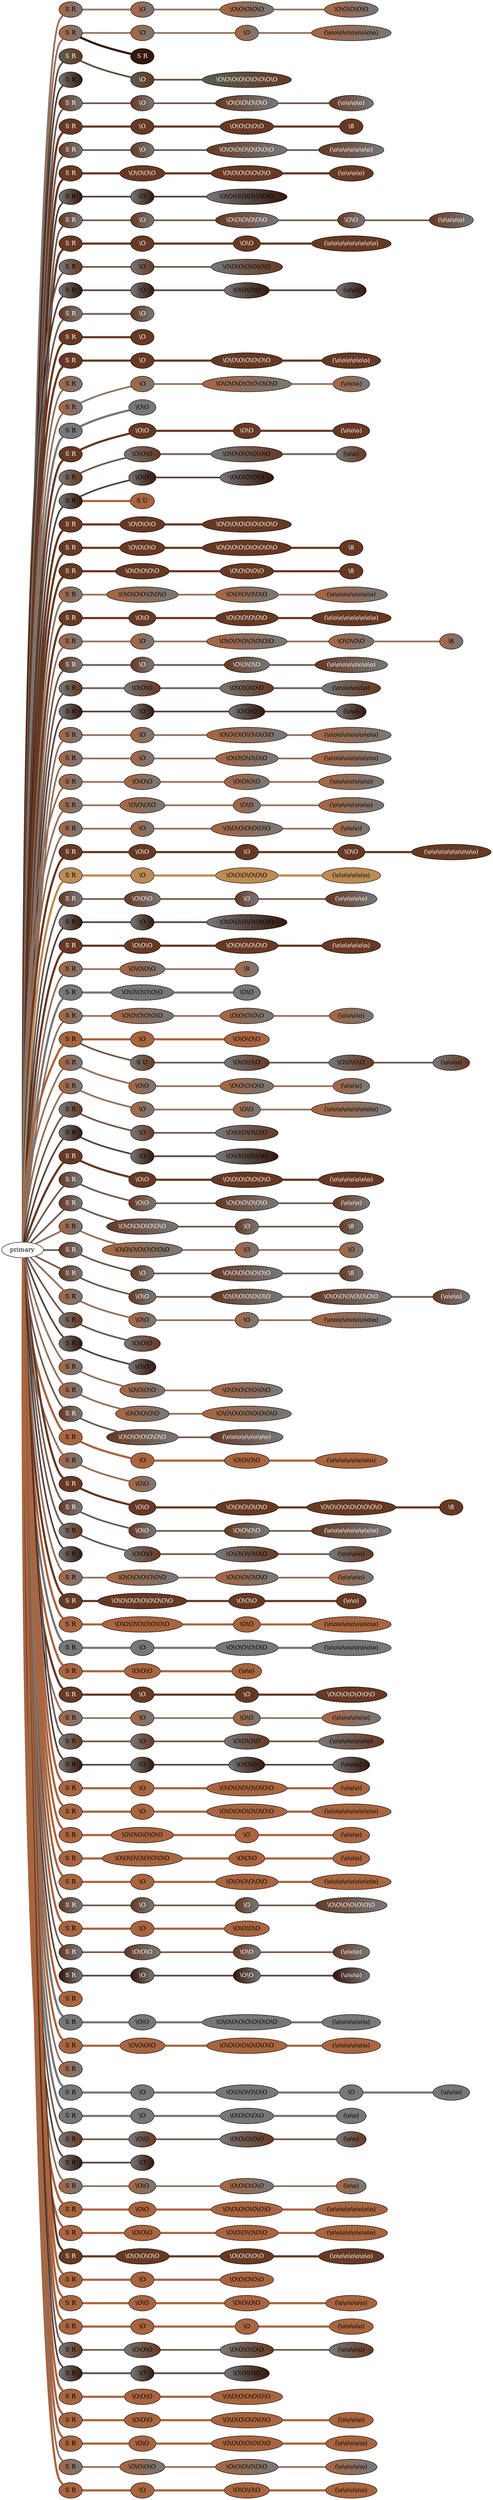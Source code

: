 graph {
 graph [rankdir=LR]
"1" [qtype="pendant_node", pendant_colors="#A86540:#777777", pendant_ply="S", pendant_attach="R", pendant_length="51.0", label="S R", style=filled, fillcolor="#A86540:#777777", fontcolor="#000000"]
"primary" -- "1" [qtype="pendant_link",penwidth=2,color="#A86540:#777777"]
"1:0" [qtype="knot_node", knot_value="1", knot_type="S", knot_position="3.0", knot_spin="Z", label="\\O", style=filled, fillcolor="#A86540:#777777" , fontcolor="#000000"]
"1" -- "1:0" [qtype="knot_link",penwidth=2,color="#A86540:#777777"]
"1:1" [qtype="knot_node", knot_value="5", knot_type="S", knot_position="10.0", knot_spin="Z", label="\\O\\O\\O\\O\\O", style=filled, fillcolor="#A86540:#777777" , fontcolor="#000000"]
"1:0" -- "1:1" [qtype="knot_link",penwidth=2,color="#A86540:#777777"]
"1:2" [qtype="knot_node", knot_value="5", knot_type="S", knot_position="17.0", knot_spin="Z", label="\\O\\O\\O\\O\\O", style=filled, fillcolor="#A86540:#777777" , fontcolor="#000000"]
"1:1" -- "1:2" [qtype="knot_link",penwidth=2,color="#A86540:#777777"]
"2" [qtype="pendant_node", pendant_colors="#A86540:#777777", pendant_ply="S", pendant_attach="R", pendant_length="57.0", label="S R", style=filled, fillcolor="#A86540:#777777", fontcolor="#000000"]
"primary" -- "2" [qtype="pendant_link",penwidth=2,color="#A86540:#777777"]
"2:0" [qtype="knot_node", knot_value="1", knot_type="S", knot_position="10.0", knot_spin="Z", label="\\O", style=filled, fillcolor="#A86540:#777777" , fontcolor="#000000"]
"2" -- "2:0" [qtype="knot_link",penwidth=2,color="#A86540:#777777"]
"2:1" [qtype="knot_node", knot_value="1", knot_type="S", knot_position="16.0", knot_spin="Z", label="\\O", style=filled, fillcolor="#A86540:#777777" , fontcolor="#000000"]
"2:0" -- "2:1" [qtype="knot_link",penwidth=2,color="#A86540:#777777"]
"2:2" [qtype="knot_node", knot_value="9", knot_type="L", knot_position="23.0", knot_spin="Z", label="(\\o\\o\\o\\o\\o\\o\\o\\o\\o)", style=filled, fillcolor="#A86540:#777777" , fontcolor="#000000"]
"2:1" -- "2:2" [qtype="knot_link",penwidth=2,color="#A86540:#777777"]
"2s1" [qtype="pendant_node", pendant_colors="#35170C", pendant_ply="S", pendant_attach="R", pendant_length="1.0", label="S R", style=filled, fillcolor="#35170C", fontcolor="#ffffff"]
"2" -- "2s1" [qtype="pendant_link",penwidth=5,color="#35170C"]
"3" [qtype="pendant_node", pendant_colors="#575E4E:#673923", pendant_ply="S", pendant_attach="R", pendant_length="46.0", label="S R", style=filled, fillcolor="#575E4E:#673923", fontcolor="#ffffff"]
"primary" -- "3" [qtype="pendant_link",penwidth=2,color="#575E4E:#673923"]
"3:0" [qtype="knot_node", knot_value="1", knot_type="S", knot_position="9.0", knot_spin="Z", label="\\O", style=filled, fillcolor="#575E4E:#673923" , fontcolor="#ffffff"]
"3" -- "3:0" [qtype="knot_link",penwidth=2,color="#575E4E:#673923"]
"3:1" [qtype="knot_node", knot_value="9", knot_type="S", knot_position="16.5", knot_spin="Z", label="\\O\\O\\O\\O\\O\\O\\O\\O\\O", style=filled, fillcolor="#575E4E:#673923" , fontcolor="#ffffff"]
"3:0" -- "3:1" [qtype="knot_link",penwidth=2,color="#575E4E:#673923"]
"4" [qtype="pendant_node", pendant_colors="#777777:#35170C", pendant_ply="S", pendant_attach="R", pendant_length="2.5", label="S R", style=filled, fillcolor="#777777:#35170C", fontcolor="#000000"]
"primary" -- "4" [qtype="pendant_link",penwidth=2,color="#777777:#35170C"]
"5" [qtype="pendant_node", pendant_colors="#673923:#777777", pendant_ply="S", pendant_attach="R", pendant_length="46.0", label="S R", style=filled, fillcolor="#673923:#777777", fontcolor="#ffffff"]
"primary" -- "5" [qtype="pendant_link",penwidth=2,color="#673923:#777777"]
"5:0" [qtype="knot_node", knot_value="1", knot_type="S", knot_position="10.0", knot_spin="Z", label="\\O", style=filled, fillcolor="#673923:#777777" , fontcolor="#ffffff"]
"5" -- "5:0" [qtype="knot_link",penwidth=2,color="#673923:#777777"]
"5:1" [qtype="knot_node", knot_value="6", knot_type="S", knot_position="17.5", knot_spin="Z", label="\\O\\O\\O\\O\\O\\O", style=filled, fillcolor="#673923:#777777" , fontcolor="#ffffff"]
"5:0" -- "5:1" [qtype="knot_link",penwidth=2,color="#673923:#777777"]
"5:2" [qtype="knot_node", knot_value="4", knot_type="L", knot_position="24.0", knot_spin="Z", label="(\\o\\o\\o\\o)", style=filled, fillcolor="#673923:#777777" , fontcolor="#ffffff"]
"5:1" -- "5:2" [qtype="knot_link",penwidth=2,color="#673923:#777777"]
"6" [qtype="pendant_node", pendant_colors="#673923", pendant_ply="S", pendant_attach="R", pendant_length="56.0", label="S R", style=filled, fillcolor="#673923", fontcolor="#ffffff"]
"primary" -- "6" [qtype="pendant_link",penwidth=5,color="#673923"]
"6:0" [qtype="knot_node", knot_value="1", knot_type="S", knot_position="10.0", knot_spin="Z", label="\\O", style=filled, fillcolor="#673923" , fontcolor="#ffffff"]
"6" -- "6:0" [qtype="knot_link",penwidth=5,color="#673923"]
"6:1" [qtype="knot_node", knot_value="5", knot_type="S", knot_position="17.0", knot_spin="Z", label="\\O\\O\\O\\O\\O", style=filled, fillcolor="#673923" , fontcolor="#ffffff"]
"6:0" -- "6:1" [qtype="knot_link",penwidth=5,color="#673923"]
"6:2" [qtype="knot_node", knot_value="1", knot_type="E", knot_position="23.0", knot_spin="Z", label="\\8", style=filled, fillcolor="#673923" , fontcolor="#ffffff"]
"6:1" -- "6:2" [qtype="knot_link",penwidth=5,color="#673923"]
"7" [qtype="pendant_node", pendant_colors="#673923:#777777", pendant_ply="S", pendant_attach="R", pendant_length="34.0", label="S R", style=filled, fillcolor="#673923:#777777", fontcolor="#ffffff"]
"primary" -- "7" [qtype="pendant_link",penwidth=2,color="#673923:#777777"]
"7:0" [qtype="knot_node", knot_value="1", knot_type="S", knot_position="9.5", knot_spin="Z", label="\\O", style=filled, fillcolor="#673923:#777777" , fontcolor="#ffffff"]
"7" -- "7:0" [qtype="knot_link",penwidth=2,color="#673923:#777777"]
"7:1" [qtype="knot_node", knot_value="8", knot_type="S", knot_position="17.0", knot_spin="Z", label="\\O\\O\\O\\O\\O\\O\\O\\O", style=filled, fillcolor="#673923:#777777" , fontcolor="#ffffff"]
"7:0" -- "7:1" [qtype="knot_link",penwidth=2,color="#673923:#777777"]
"7:2" [qtype="knot_node", knot_value="7", knot_type="L", knot_position="23.0", knot_spin="Z", label="(\\o\\o\\o\\o\\o\\o\\o)", style=filled, fillcolor="#673923:#777777" , fontcolor="#ffffff"]
"7:1" -- "7:2" [qtype="knot_link",penwidth=2,color="#673923:#777777"]
"8" [qtype="pendant_node", pendant_colors="#673923", pendant_ply="S", pendant_attach="R", pendant_length="34.0", label="S R", style=filled, fillcolor="#673923", fontcolor="#ffffff"]
"primary" -- "8" [qtype="pendant_link",penwidth=5,color="#673923"]
"8:0" [qtype="knot_node", knot_value="4", knot_type="S", knot_position="10.5", knot_spin="Z", label="\\O\\O\\O\\O", style=filled, fillcolor="#673923" , fontcolor="#ffffff"]
"8" -- "8:0" [qtype="knot_link",penwidth=5,color="#673923"]
"8:1" [qtype="knot_node", knot_value="7", knot_type="S", knot_position="17.5", knot_spin="Z", label="\\O\\O\\O\\O\\O\\O\\O", style=filled, fillcolor="#673923" , fontcolor="#ffffff"]
"8:0" -- "8:1" [qtype="knot_link",penwidth=5,color="#673923"]
"8:2" [qtype="knot_node", knot_value="4", knot_type="L", knot_position="23.5", knot_spin="Z", label="(\\o\\o\\o\\o)", style=filled, fillcolor="#673923" , fontcolor="#ffffff"]
"8:1" -- "8:2" [qtype="knot_link",penwidth=5,color="#673923"]
"9" [qtype="pendant_node", pendant_colors="#777777:#35170C", pendant_ply="S", pendant_attach="R", pendant_length="44.0", label="S R", style=filled, fillcolor="#777777:#35170C", fontcolor="#000000"]
"primary" -- "9" [qtype="pendant_link",penwidth=2,color="#777777:#35170C"]
"9:0" [qtype="knot_node", knot_value="1", knot_type="S", knot_position="10.0", knot_spin="Z", label="\\O", style=filled, fillcolor="#777777:#35170C" , fontcolor="#000000"]
"9" -- "9:0" [qtype="knot_link",penwidth=2,color="#777777:#35170C"]
"9:1" [qtype="knot_node", knot_value="8", knot_type="S", knot_position="18.0", knot_spin="Z", label="\\O\\O\\O\\O\\O\\O\\O\\O", style=filled, fillcolor="#777777:#35170C" , fontcolor="#000000"]
"9:0" -- "9:1" [qtype="knot_link",penwidth=2,color="#777777:#35170C"]
"10" [qtype="pendant_node", pendant_colors="#673923:#777777", pendant_ply="S", pendant_attach="R", pendant_length="41.0", label="S R", style=filled, fillcolor="#673923:#777777", fontcolor="#ffffff"]
"primary" -- "10" [qtype="pendant_link",penwidth=2,color="#673923:#777777"]
"10:0" [qtype="knot_node", knot_value="1", knot_type="S", knot_position="3.0", knot_spin="Z", label="\\O", style=filled, fillcolor="#673923:#777777" , fontcolor="#ffffff"]
"10" -- "10:0" [qtype="knot_link",penwidth=2,color="#673923:#777777"]
"10:1" [qtype="knot_node", knot_value="6", knot_type="S", knot_position="10.5", knot_spin="Z", label="\\O\\O\\O\\O\\O\\O", style=filled, fillcolor="#673923:#777777" , fontcolor="#ffffff"]
"10:0" -- "10:1" [qtype="knot_link",penwidth=2,color="#673923:#777777"]
"10:2" [qtype="knot_node", knot_value="2", knot_type="S", knot_position="16.5", knot_spin="Z", label="\\O\\O", style=filled, fillcolor="#673923:#777777" , fontcolor="#ffffff"]
"10:1" -- "10:2" [qtype="knot_link",penwidth=2,color="#673923:#777777"]
"10:3" [qtype="knot_node", knot_value="4", knot_type="L", knot_position="23.0", knot_spin="Z", label="(\\o\\o\\o\\o)", style=filled, fillcolor="#673923:#777777" , fontcolor="#ffffff"]
"10:2" -- "10:3" [qtype="knot_link",penwidth=2,color="#673923:#777777"]
"11" [qtype="pendant_node", pendant_colors="#673923", pendant_ply="S", pendant_attach="R", pendant_length="49.0", label="S R", style=filled, fillcolor="#673923", fontcolor="#ffffff"]
"primary" -- "11" [qtype="pendant_link",penwidth=5,color="#673923"]
"11:0" [qtype="knot_node", knot_value="1", knot_type="S", knot_position="10.0", knot_spin="Z", label="\\O", style=filled, fillcolor="#673923" , fontcolor="#ffffff"]
"11" -- "11:0" [qtype="knot_link",penwidth=5,color="#673923"]
"11:1" [qtype="knot_node", knot_value="2", knot_type="S", knot_position="17.0", knot_spin="Z", label="\\O\\O", style=filled, fillcolor="#673923" , fontcolor="#ffffff"]
"11:0" -- "11:1" [qtype="knot_link",penwidth=5,color="#673923"]
"11:2" [qtype="knot_node", knot_value="9", knot_type="L", knot_position="23.0", knot_spin="Z", label="(\\o\\o\\o\\o\\o\\o\\o\\o\\o)", style=filled, fillcolor="#673923" , fontcolor="#ffffff"]
"11:1" -- "11:2" [qtype="knot_link",penwidth=5,color="#673923"]
"12" [qtype="pendant_node", pendant_colors="#777777:#673923", pendant_ply="S", pendant_attach="R", pendant_length="19.0", label="S R", style=filled, fillcolor="#777777:#673923", fontcolor="#000000"]
"primary" -- "12" [qtype="pendant_link",penwidth=2,color="#777777:#673923"]
"12:0" [qtype="knot_node", knot_value="1", knot_type="S", knot_position="10.5", knot_spin="Z", label="\\O", style=filled, fillcolor="#777777:#673923" , fontcolor="#000000"]
"12" -- "12:0" [qtype="knot_link",penwidth=2,color="#777777:#673923"]
"12:1" [qtype="knot_node", knot_value="7", knot_type="S", knot_position="18.0", knot_spin="Z", label="\\O\\O\\O\\O\\O\\O\\O", style=filled, fillcolor="#777777:#673923" , fontcolor="#000000"]
"12:0" -- "12:1" [qtype="knot_link",penwidth=2,color="#777777:#673923"]
"13" [qtype="pendant_node", pendant_colors="#777777:#35170C", pendant_ply="S", pendant_attach="R", pendant_length="37.0", label="S R", style=filled, fillcolor="#777777:#35170C", fontcolor="#000000"]
"primary" -- "13" [qtype="pendant_link",penwidth=2,color="#777777:#35170C"]
"13:0" [qtype="knot_node", knot_value="1", knot_type="S", knot_position="10.5", knot_spin="Z", label="\\O", style=filled, fillcolor="#777777:#35170C" , fontcolor="#000000"]
"13" -- "13:0" [qtype="knot_link",penwidth=2,color="#777777:#35170C"]
"13:1" [qtype="knot_node", knot_value="4", knot_type="S", knot_position="17.5", knot_spin="Z", label="\\O\\O\\O\\O", style=filled, fillcolor="#777777:#35170C" , fontcolor="#000000"]
"13:0" -- "13:1" [qtype="knot_link",penwidth=2,color="#777777:#35170C"]
"13:2" [qtype="knot_node", knot_value="2", knot_type="L", knot_position="24.0", knot_spin="Z", label="(\\o\\o)", style=filled, fillcolor="#777777:#35170C" , fontcolor="#000000"]
"13:1" -- "13:2" [qtype="knot_link",penwidth=2,color="#777777:#35170C"]
"14" [qtype="pendant_node", pendant_colors="#673923:#777777", pendant_ply="S", pendant_attach="R", pendant_length="15.5", label="S R", style=filled, fillcolor="#673923:#777777", fontcolor="#ffffff"]
"primary" -- "14" [qtype="pendant_link",penwidth=2,color="#673923:#777777"]
"14:0" [qtype="knot_node", knot_value="1", knot_type="S", knot_position="10.0", knot_spin="Z", label="\\O", style=filled, fillcolor="#673923:#777777" , fontcolor="#ffffff"]
"14" -- "14:0" [qtype="knot_link",penwidth=2,color="#673923:#777777"]
"15" [qtype="pendant_node", pendant_colors="#673923", pendant_ply="S", pendant_attach="R", pendant_length="13.0", label="S R", style=filled, fillcolor="#673923", fontcolor="#ffffff"]
"primary" -- "15" [qtype="pendant_link",penwidth=5,color="#673923"]
"15:0" [qtype="knot_node", knot_value="1", knot_type="S", knot_position="9.5", knot_spin="Z", label="\\O", style=filled, fillcolor="#673923" , fontcolor="#ffffff"]
"15" -- "15:0" [qtype="knot_link",penwidth=5,color="#673923"]
"16" [qtype="pendant_node", pendant_colors="#673923", pendant_ply="S", pendant_attach="R", pendant_length="60.0", label="S R", style=filled, fillcolor="#673923", fontcolor="#ffffff"]
"primary" -- "16" [qtype="pendant_link",penwidth=5,color="#673923"]
"16:0" [qtype="knot_node", knot_value="1", knot_type="S", knot_position="9.5", knot_spin="Z", label="\\O", style=filled, fillcolor="#673923" , fontcolor="#ffffff"]
"16" -- "16:0" [qtype="knot_link",penwidth=5,color="#673923"]
"16:1" [qtype="knot_node", knot_value="7", knot_type="S", knot_position="17.0", knot_spin="Z", label="\\O\\O\\O\\O\\O\\O\\O", style=filled, fillcolor="#673923" , fontcolor="#ffffff"]
"16:0" -- "16:1" [qtype="knot_link",penwidth=5,color="#673923"]
"16:2" [qtype="knot_node", knot_value="6", knot_type="L", knot_position="23.5", knot_spin="Z", label="(\\o\\o\\o\\o\\o\\o)", style=filled, fillcolor="#673923" , fontcolor="#ffffff"]
"16:1" -- "16:2" [qtype="knot_link",penwidth=5,color="#673923"]
"17" [qtype="pendant_node", pendant_colors="#A86540:#777777", pendant_ply="S", pendant_attach="R", pendant_length="5.0", label="S R", style=filled, fillcolor="#A86540:#777777", fontcolor="#000000"]
"primary" -- "17" [qtype="pendant_link",penwidth=2,color="#A86540:#777777"]
"18" [qtype="pendant_node", pendant_colors="#A86540:#777777", pendant_ply="S", pendant_attach="R", pendant_length="41.0", label="S R", style=filled, fillcolor="#A86540:#777777", fontcolor="#000000"]
"primary" -- "18" [qtype="pendant_link",penwidth=2,color="#A86540:#777777"]
"18:0" [qtype="knot_node", knot_value="1", knot_type="S", knot_position="10.5", knot_spin="Z", label="\\O", style=filled, fillcolor="#A86540:#777777" , fontcolor="#000000"]
"18" -- "18:0" [qtype="knot_link",penwidth=2,color="#A86540:#777777"]
"18:1" [qtype="knot_node", knot_value="9", knot_type="S", knot_position="18.5", knot_spin="Z", label="\\O\\O\\O\\O\\O\\O\\O\\O\\O", style=filled, fillcolor="#A86540:#777777" , fontcolor="#000000"]
"18:0" -- "18:1" [qtype="knot_link",penwidth=2,color="#A86540:#777777"]
"18:2" [qtype="knot_node", knot_value="3", knot_type="L", knot_position="24.5", knot_spin="Z", label="(\\o\\o\\o)", style=filled, fillcolor="#A86540:#777777" , fontcolor="#000000"]
"18:1" -- "18:2" [qtype="knot_link",penwidth=2,color="#A86540:#777777"]
"19" [qtype="pendant_node", pendant_colors="#777777", pendant_ply="S", pendant_attach="R", pendant_length="7.0", label="S R", style=filled, fillcolor="#777777", fontcolor="#000000"]
"primary" -- "19" [qtype="pendant_link",penwidth=5,color="#777777"]
"19:0" [qtype="knot_node", knot_value="2", knot_type="S", knot_position="3.5", knot_spin="Z", label="\\O\\O", style=filled, fillcolor="#777777" , fontcolor="#000000"]
"19" -- "19:0" [qtype="knot_link",penwidth=5,color="#777777"]
"20" [qtype="pendant_node", pendant_colors="#673923", pendant_ply="S", pendant_attach="R", pendant_length="45.0", label="S R", style=filled, fillcolor="#673923", fontcolor="#ffffff"]
"primary" -- "20" [qtype="pendant_link",penwidth=5,color="#673923"]
"20:0" [qtype="knot_node", knot_value="2", knot_type="S", knot_position="10.0", knot_spin="Z", label="\\O\\O", style=filled, fillcolor="#673923" , fontcolor="#ffffff"]
"20" -- "20:0" [qtype="knot_link",penwidth=5,color="#673923"]
"20:1" [qtype="knot_node", knot_value="2", knot_type="S", knot_position="17.0", knot_spin="Z", label="\\O\\O", style=filled, fillcolor="#673923" , fontcolor="#ffffff"]
"20:0" -- "20:1" [qtype="knot_link",penwidth=5,color="#673923"]
"20:2" [qtype="knot_node", knot_value="3", knot_type="L", knot_position="23.0", knot_spin="Z", label="(\\o\\o\\o)", style=filled, fillcolor="#673923" , fontcolor="#ffffff"]
"20:1" -- "20:2" [qtype="knot_link",penwidth=5,color="#673923"]
"21" [qtype="pendant_node", pendant_colors="#777777:#673923", pendant_ply="S", pendant_attach="R", pendant_length="39.0", label="S R", style=filled, fillcolor="#777777:#673923", fontcolor="#000000"]
"primary" -- "21" [qtype="pendant_link",penwidth=2,color="#777777:#673923"]
"21:0" [qtype="knot_node", knot_value="3", knot_type="S", knot_position="10.5", knot_spin="Z", label="\\O\\O\\O", style=filled, fillcolor="#777777:#673923" , fontcolor="#000000"]
"21" -- "21:0" [qtype="knot_link",penwidth=2,color="#777777:#673923"]
"21:1" [qtype="knot_node", knot_value="7", knot_type="S", knot_position="17.0", knot_spin="Z", label="\\O\\O\\O\\O\\O\\O\\O", style=filled, fillcolor="#777777:#673923" , fontcolor="#000000"]
"21:0" -- "21:1" [qtype="knot_link",penwidth=2,color="#777777:#673923"]
"21:2" [qtype="knot_node", knot_value="2", knot_type="L", knot_position="23.0", knot_spin="Z", label="(\\o\\o)", style=filled, fillcolor="#777777:#673923" , fontcolor="#000000"]
"21:1" -- "21:2" [qtype="knot_link",penwidth=2,color="#777777:#673923"]
"22" [qtype="pendant_node", pendant_colors="#777777:#35170C", pendant_ply="S", pendant_attach="R", pendant_length="19.0", label="S R", style=filled, fillcolor="#777777:#35170C", fontcolor="#000000"]
"primary" -- "22" [qtype="pendant_link",penwidth=2,color="#777777:#35170C"]
"22:0" [qtype="knot_node", knot_value="2", knot_type="S", knot_position="9.5", knot_spin="Z", label="\\O\\O", style=filled, fillcolor="#777777:#35170C" , fontcolor="#000000"]
"22" -- "22:0" [qtype="knot_link",penwidth=2,color="#777777:#35170C"]
"22:1" [qtype="knot_node", knot_value="5", knot_type="S", knot_position="16.0", knot_spin="Z", label="\\O\\O\\O\\O\\O", style=filled, fillcolor="#777777:#35170C" , fontcolor="#000000"]
"22:0" -- "22:1" [qtype="knot_link",penwidth=2,color="#777777:#35170C"]
"22s1" [qtype="pendant_node", pendant_colors="#A86540", pendant_ply="S", pendant_attach="U", pendant_length="1.0", label="S U", style=filled, fillcolor="#A86540", fontcolor="#000000"]
"22" -- "22s1" [qtype="pendant_link",penwidth=5,color="#A86540"]
"23" [qtype="pendant_node", pendant_colors="#673923", pendant_ply="S", pendant_attach="R", pendant_length="40.0", label="S R", style=filled, fillcolor="#673923", fontcolor="#ffffff"]
"primary" -- "23" [qtype="pendant_link",penwidth=5,color="#673923"]
"23:0" [qtype="knot_node", knot_value="4", knot_type="S", knot_position="10.0", knot_spin="Z", label="\\O\\O\\O\\O", style=filled, fillcolor="#673923" , fontcolor="#ffffff"]
"23" -- "23:0" [qtype="knot_link",penwidth=5,color="#673923"]
"23:1" [qtype="knot_node", knot_value="9", knot_type="S", knot_position="18.0", knot_spin="Z", label="\\O\\O\\O\\O\\O\\O\\O\\O\\O", style=filled, fillcolor="#673923" , fontcolor="#ffffff"]
"23:0" -- "23:1" [qtype="knot_link",penwidth=5,color="#673923"]
"24" [qtype="pendant_node", pendant_colors="#673923", pendant_ply="S", pendant_attach="R", pendant_length="45.0", label="S R", style=filled, fillcolor="#673923", fontcolor="#ffffff"]
"primary" -- "24" [qtype="pendant_link",penwidth=5,color="#673923"]
"24:0" [qtype="knot_node", knot_value="4", knot_type="S", knot_position="11.0", knot_spin="Z", label="\\O\\O\\O\\O", style=filled, fillcolor="#673923" , fontcolor="#ffffff"]
"24" -- "24:0" [qtype="knot_link",penwidth=5,color="#673923"]
"24:1" [qtype="knot_node", knot_value="9", knot_type="S", knot_position="18.0", knot_spin="Z", label="\\O\\O\\O\\O\\O\\O\\O\\O\\O", style=filled, fillcolor="#673923" , fontcolor="#ffffff"]
"24:0" -- "24:1" [qtype="knot_link",penwidth=5,color="#673923"]
"24:2" [qtype="knot_node", knot_value="1", knot_type="E", knot_position="24.0", knot_spin="Z", label="\\8", style=filled, fillcolor="#673923" , fontcolor="#ffffff"]
"24:1" -- "24:2" [qtype="knot_link",penwidth=5,color="#673923"]
"25" [qtype="pendant_node", pendant_colors="#673923", pendant_ply="S", pendant_attach="R", pendant_length="39.0", label="S R", style=filled, fillcolor="#673923", fontcolor="#ffffff"]
"primary" -- "25" [qtype="pendant_link",penwidth=5,color="#673923"]
"25:0" [qtype="knot_node", knot_value="5", knot_type="S", knot_position="11.0", knot_spin="Z", label="\\O\\O\\O\\O\\O", style=filled, fillcolor="#673923" , fontcolor="#ffffff"]
"25" -- "25:0" [qtype="knot_link",penwidth=5,color="#673923"]
"25:1" [qtype="knot_node", knot_value="5", knot_type="S", knot_position="17.5", knot_spin="Z", label="\\O\\O\\O\\O\\O", style=filled, fillcolor="#673923" , fontcolor="#ffffff"]
"25:0" -- "25:1" [qtype="knot_link",penwidth=5,color="#673923"]
"25:2" [qtype="knot_node", knot_value="1", knot_type="E", knot_position="24.0", knot_spin="Z", label="\\8", style=filled, fillcolor="#673923" , fontcolor="#ffffff"]
"25:1" -- "25:2" [qtype="knot_link",penwidth=5,color="#673923"]
"26" [qtype="pendant_node", pendant_colors="#A86540:#777777", pendant_ply="S", pendant_attach="R", pendant_length="33.0", label="S R", style=filled, fillcolor="#A86540:#777777", fontcolor="#000000"]
"primary" -- "26" [qtype="pendant_link",penwidth=2,color="#A86540:#777777"]
"26:0" [qtype="knot_node", knot_value="7", knot_type="S", knot_position="11.0", knot_spin="Z", label="\\O\\O\\O\\O\\O\\O\\O", style=filled, fillcolor="#A86540:#777777" , fontcolor="#000000"]
"26" -- "26:0" [qtype="knot_link",penwidth=2,color="#A86540:#777777"]
"26:1" [qtype="knot_node", knot_value="6", knot_type="S", knot_position="17.0", knot_spin="Z", label="\\O\\O\\O\\O\\O\\O", style=filled, fillcolor="#A86540:#777777" , fontcolor="#000000"]
"26:0" -- "26:1" [qtype="knot_link",penwidth=2,color="#A86540:#777777"]
"26:2" [qtype="knot_node", knot_value="8", knot_type="L", knot_position="22.5", knot_spin="Z", label="(\\o\\o\\o\\o\\o\\o\\o\\o)", style=filled, fillcolor="#A86540:#777777" , fontcolor="#000000"]
"26:1" -- "26:2" [qtype="knot_link",penwidth=2,color="#A86540:#777777"]
"27" [qtype="pendant_node", pendant_colors="#673923", pendant_ply="S", pendant_attach="R", pendant_length="32.0", label="S R", style=filled, fillcolor="#673923", fontcolor="#ffffff"]
"primary" -- "27" [qtype="pendant_link",penwidth=5,color="#673923"]
"27:0" [qtype="knot_node", knot_value="2", knot_type="S", knot_position="10.5", knot_spin="Z", label="\\O\\O", style=filled, fillcolor="#673923" , fontcolor="#ffffff"]
"27" -- "27:0" [qtype="knot_link",penwidth=5,color="#673923"]
"27:1" [qtype="knot_node", knot_value="6", knot_type="S", knot_position="17.5", knot_spin="Z", label="\\O\\O\\O\\O\\O\\O", style=filled, fillcolor="#673923" , fontcolor="#ffffff"]
"27:0" -- "27:1" [qtype="knot_link",penwidth=5,color="#673923"]
"27:2" [qtype="knot_node", knot_value="9", knot_type="L", knot_position="22.5", knot_spin="Z", label="(\\o\\o\\o\\o\\o\\o\\o\\o\\o)", style=filled, fillcolor="#673923" , fontcolor="#ffffff"]
"27:1" -- "27:2" [qtype="knot_link",penwidth=5,color="#673923"]
"28" [qtype="pendant_node", pendant_colors="#A86540:#777777", pendant_ply="S", pendant_attach="R", pendant_length="44.0", label="S R", style=filled, fillcolor="#A86540:#777777", fontcolor="#000000"]
"primary" -- "28" [qtype="pendant_link",penwidth=2,color="#A86540:#777777"]
"28:0" [qtype="knot_node", knot_value="1", knot_type="S", knot_position="3.0", knot_spin="Z", label="\\O", style=filled, fillcolor="#A86540:#777777" , fontcolor="#000000"]
"28" -- "28:0" [qtype="knot_link",penwidth=2,color="#A86540:#777777"]
"28:1" [qtype="knot_node", knot_value="8", knot_type="S", knot_position="10.5", knot_spin="Z", label="\\O\\O\\O\\O\\O\\O\\O\\O", style=filled, fillcolor="#A86540:#777777" , fontcolor="#000000"]
"28:0" -- "28:1" [qtype="knot_link",penwidth=2,color="#A86540:#777777"]
"28:2" [qtype="knot_node", knot_value="4", knot_type="S", knot_position="16.5", knot_spin="Z", label="\\O\\O\\O\\O", style=filled, fillcolor="#A86540:#777777" , fontcolor="#000000"]
"28:1" -- "28:2" [qtype="knot_link",penwidth=2,color="#A86540:#777777"]
"28:3" [qtype="knot_node", knot_value="1", knot_type="E", knot_position="23.0", knot_spin="Z", label="\\8", style=filled, fillcolor="#A86540:#777777" , fontcolor="#000000"]
"28:2" -- "28:3" [qtype="knot_link",penwidth=2,color="#A86540:#777777"]
"29" [qtype="pendant_node", pendant_colors="#673923:#777777", pendant_ply="S", pendant_attach="R", pendant_length="46.0", label="S R", style=filled, fillcolor="#673923:#777777", fontcolor="#ffffff"]
"primary" -- "29" [qtype="pendant_link",penwidth=2,color="#673923:#777777"]
"29:0" [qtype="knot_node", knot_value="1", knot_type="S", knot_position="10.0", knot_spin="Z", label="\\O", style=filled, fillcolor="#673923:#777777" , fontcolor="#ffffff"]
"29" -- "29:0" [qtype="knot_link",penwidth=2,color="#673923:#777777"]
"29:1" [qtype="knot_node", knot_value="4", knot_type="S", knot_position="17.0", knot_spin="Z", label="\\O\\O\\O\\O", style=filled, fillcolor="#673923:#777777" , fontcolor="#ffffff"]
"29:0" -- "29:1" [qtype="knot_link",penwidth=2,color="#673923:#777777"]
"29:2" [qtype="knot_node", knot_value="8", knot_type="L", knot_position="23.5", knot_spin="Z", label="(\\o\\o\\o\\o\\o\\o\\o\\o)", style=filled, fillcolor="#673923:#777777" , fontcolor="#ffffff"]
"29:1" -- "29:2" [qtype="knot_link",penwidth=2,color="#673923:#777777"]
"30" [qtype="pendant_node", pendant_colors="#777777:#673923", pendant_ply="S", pendant_attach="R", pendant_length="46.0", label="S R", style=filled, fillcolor="#777777:#673923", fontcolor="#000000"]
"primary" -- "30" [qtype="pendant_link",penwidth=2,color="#777777:#673923"]
"30:0" [qtype="knot_node", knot_value="3", knot_type="S", knot_position="9.5", knot_spin="Z", label="\\O\\O\\O", style=filled, fillcolor="#777777:#673923" , fontcolor="#000000"]
"30" -- "30:0" [qtype="knot_link",penwidth=2,color="#777777:#673923"]
"30:1" [qtype="knot_node", knot_value="5", knot_type="S", knot_position="16.5", knot_spin="Z", label="\\O\\O\\O\\O\\O", style=filled, fillcolor="#777777:#673923" , fontcolor="#000000"]
"30:0" -- "30:1" [qtype="knot_link",penwidth=2,color="#777777:#673923"]
"30:2" [qtype="knot_node", knot_value="6", knot_type="L", knot_position="22.0", knot_spin="Z", label="(\\o\\o\\o\\o\\o\\o)", style=filled, fillcolor="#777777:#673923" , fontcolor="#000000"]
"30:1" -- "30:2" [qtype="knot_link",penwidth=2,color="#777777:#673923"]
"31" [qtype="pendant_node", pendant_colors="#777777:#35170C", pendant_ply="S", pendant_attach="R", pendant_length="28.5", label="S R", style=filled, fillcolor="#777777:#35170C", fontcolor="#000000"]
"primary" -- "31" [qtype="pendant_link",penwidth=2,color="#777777:#35170C"]
"31:0" [qtype="knot_node", knot_value="1", knot_type="S", knot_position="10.0", knot_spin="Z", label="\\O", style=filled, fillcolor="#777777:#35170C" , fontcolor="#000000"]
"31" -- "31:0" [qtype="knot_link",penwidth=2,color="#777777:#35170C"]
"31:1" [qtype="knot_node", knot_value="3", knot_type="S", knot_position="17.0", knot_spin="Z", label="\\O\\O\\O", style=filled, fillcolor="#777777:#35170C" , fontcolor="#000000"]
"31:0" -- "31:1" [qtype="knot_link",penwidth=2,color="#777777:#35170C"]
"31:2" [qtype="knot_node", knot_value="2", knot_type="L", knot_position="23.0", knot_spin="Z", label="(\\o\\o)", style=filled, fillcolor="#777777:#35170C" , fontcolor="#000000"]
"31:1" -- "31:2" [qtype="knot_link",penwidth=2,color="#777777:#35170C"]
"32" [qtype="pendant_node", pendant_colors="#A86540:#777777", pendant_ply="S", pendant_attach="R", pendant_length="41.0", label="S R", style=filled, fillcolor="#A86540:#777777", fontcolor="#000000"]
"primary" -- "32" [qtype="pendant_link",penwidth=2,color="#A86540:#777777"]
"32:0" [qtype="knot_node", knot_value="1", knot_type="S", knot_position="10.0", knot_spin="Z", label="\\O", style=filled, fillcolor="#A86540:#777777" , fontcolor="#000000"]
"32" -- "32:0" [qtype="knot_link",penwidth=2,color="#A86540:#777777"]
"32:1" [qtype="knot_node", knot_value="8", knot_type="S", knot_position="17.5", knot_spin="Z", label="\\O\\O\\O\\O\\O\\O\\O\\O", style=filled, fillcolor="#A86540:#777777" , fontcolor="#000000"]
"32:0" -- "32:1" [qtype="knot_link",penwidth=2,color="#A86540:#777777"]
"32:2" [qtype="knot_node", knot_value="9", knot_type="L", knot_position="23.0", knot_spin="Z", label="(\\o\\o\\o\\o\\o\\o\\o\\o\\o)", style=filled, fillcolor="#A86540:#777777" , fontcolor="#000000"]
"32:1" -- "32:2" [qtype="knot_link",penwidth=2,color="#A86540:#777777"]
"33" [qtype="pendant_node", pendant_colors="#A86540:#777777", pendant_ply="S", pendant_attach="R", pendant_length="33.0", label="S R", style=filled, fillcolor="#A86540:#777777", fontcolor="#000000"]
"primary" -- "33" [qtype="pendant_link",penwidth=2,color="#A86540:#777777"]
"33:0" [qtype="knot_node", knot_value="1", knot_type="S", knot_position="10.0", knot_spin="Z", label="\\O", style=filled, fillcolor="#A86540:#777777" , fontcolor="#000000"]
"33" -- "33:0" [qtype="knot_link",penwidth=2,color="#A86540:#777777"]
"33:1" [qtype="knot_node", knot_value="6", knot_type="S", knot_position="17.5", knot_spin="Z", label="\\O\\O\\O\\O\\O\\O", style=filled, fillcolor="#A86540:#777777" , fontcolor="#000000"]
"33:0" -- "33:1" [qtype="knot_link",penwidth=2,color="#A86540:#777777"]
"33:2" [qtype="knot_node", knot_value="9", knot_type="L", knot_position="23.0", knot_spin="Z", label="(\\o\\o\\o\\o\\o\\o\\o\\o\\o)", style=filled, fillcolor="#A86540:#777777" , fontcolor="#000000"]
"33:1" -- "33:2" [qtype="knot_link",penwidth=2,color="#A86540:#777777"]
"34" [qtype="pendant_node", pendant_colors="#A86540:#777777", pendant_ply="S", pendant_attach="R", pendant_length="40.0", label="S R", style=filled, fillcolor="#A86540:#777777", fontcolor="#000000"]
"primary" -- "34" [qtype="pendant_link",penwidth=2,color="#A86540:#777777"]
"34:0" [qtype="knot_node", knot_value="3", knot_type="S", knot_position="10.0", knot_spin="Z", label="\\O\\O\\O", style=filled, fillcolor="#A86540:#777777" , fontcolor="#000000"]
"34" -- "34:0" [qtype="knot_link",penwidth=2,color="#A86540:#777777"]
"34:1" [qtype="knot_node", knot_value="4", knot_type="S", knot_position="17.0", knot_spin="Z", label="\\O\\O\\O\\O", style=filled, fillcolor="#A86540:#777777" , fontcolor="#000000"]
"34:0" -- "34:1" [qtype="knot_link",penwidth=2,color="#A86540:#777777"]
"34:2" [qtype="knot_node", knot_value="7", knot_type="L", knot_position="23.0", knot_spin="Z", label="(\\o\\o\\o\\o\\o\\o\\o)", style=filled, fillcolor="#A86540:#777777" , fontcolor="#000000"]
"34:1" -- "34:2" [qtype="knot_link",penwidth=2,color="#A86540:#777777"]
"35" [qtype="pendant_node", pendant_colors="#A86540:#777777", pendant_ply="S", pendant_attach="R", pendant_length="45.0", label="S R", style=filled, fillcolor="#A86540:#777777", fontcolor="#000000"]
"primary" -- "35" [qtype="pendant_link",penwidth=2,color="#A86540:#777777"]
"35:0" [qtype="knot_node", knot_value="4", knot_type="S", knot_position="10.0", knot_spin="Z", label="\\O\\O\\O\\O", style=filled, fillcolor="#A86540:#777777" , fontcolor="#000000"]
"35" -- "35:0" [qtype="knot_link",penwidth=2,color="#A86540:#777777"]
"35:1" [qtype="knot_node", knot_value="2", knot_type="S", knot_position="16.5", knot_spin="Z", label="\\O\\O", style=filled, fillcolor="#A86540:#777777" , fontcolor="#000000"]
"35:0" -- "35:1" [qtype="knot_link",penwidth=2,color="#A86540:#777777"]
"35:2" [qtype="knot_node", knot_value="7", knot_type="L", knot_position="22.5", knot_spin="Z", label="(\\o\\o\\o\\o\\o\\o\\o)", style=filled, fillcolor="#A86540:#777777" , fontcolor="#000000"]
"35:1" -- "35:2" [qtype="knot_link",penwidth=2,color="#A86540:#777777"]
"36" [qtype="pendant_node", pendant_colors="#A86540:#777777", pendant_ply="S", pendant_attach="R", pendant_length="48.0", label="S R", style=filled, fillcolor="#A86540:#777777", fontcolor="#000000"]
"primary" -- "36" [qtype="pendant_link",penwidth=2,color="#A86540:#777777"]
"36:0" [qtype="knot_node", knot_value="1", knot_type="S", knot_position="10.0", knot_spin="Z", label="\\O", style=filled, fillcolor="#A86540:#777777" , fontcolor="#000000"]
"36" -- "36:0" [qtype="knot_link",penwidth=2,color="#A86540:#777777"]
"36:1" [qtype="knot_node", knot_value="7", knot_type="S", knot_position="17.0", knot_spin="Z", label="\\O\\O\\O\\O\\O\\O\\O", style=filled, fillcolor="#A86540:#777777" , fontcolor="#000000"]
"36:0" -- "36:1" [qtype="knot_link",penwidth=2,color="#A86540:#777777"]
"36:2" [qtype="knot_node", knot_value="3", knot_type="L", knot_position="23.0", knot_spin="Z", label="(\\o\\o\\o)", style=filled, fillcolor="#A86540:#777777" , fontcolor="#000000"]
"36:1" -- "36:2" [qtype="knot_link",penwidth=2,color="#A86540:#777777"]
"37" [qtype="pendant_node", pendant_colors="#673923", pendant_ply="S", pendant_attach="R", pendant_length="46.0", label="S R", style=filled, fillcolor="#673923", fontcolor="#ffffff"]
"primary" -- "37" [qtype="pendant_link",penwidth=5,color="#673923"]
"37:0" [qtype="knot_node", knot_value="2", knot_type="S", knot_position="3.0", knot_spin="Z", label="\\O\\O", style=filled, fillcolor="#673923" , fontcolor="#ffffff"]
"37" -- "37:0" [qtype="knot_link",penwidth=5,color="#673923"]
"37:1" [qtype="knot_node", knot_value="1", knot_type="S", knot_position="9.5", knot_spin="Z", label="\\O", style=filled, fillcolor="#673923" , fontcolor="#ffffff"]
"37:0" -- "37:1" [qtype="knot_link",penwidth=5,color="#673923"]
"37:2" [qtype="knot_node", knot_value="2", knot_type="S", knot_position="16.0", knot_spin="Z", label="\\O\\O", style=filled, fillcolor="#673923" , fontcolor="#ffffff"]
"37:1" -- "37:2" [qtype="knot_link",penwidth=5,color="#673923"]
"37:3" [qtype="knot_node", knot_value="9", knot_type="L", knot_position="23.0", knot_spin="Z", label="(\\o\\o\\o\\o\\o\\o\\o\\o\\o)", style=filled, fillcolor="#673923" , fontcolor="#ffffff"]
"37:2" -- "37:3" [qtype="knot_link",penwidth=5,color="#673923"]
"38" [qtype="pendant_node", pendant_colors="#BB8B54", pendant_ply="S", pendant_attach="R", pendant_length="33.0", label="S R", style=filled, fillcolor="#BB8B54", fontcolor="#000000"]
"primary" -- "38" [qtype="pendant_link",penwidth=5,color="#BB8B54"]
"38:0" [qtype="knot_node", knot_value="1", knot_type="S", knot_position="9.5", knot_spin="Z", label="\\O", style=filled, fillcolor="#BB8B54" , fontcolor="#000000"]
"38" -- "38:0" [qtype="knot_link",penwidth=5,color="#BB8B54"]
"38:1" [qtype="knot_node", knot_value="6", knot_type="S", knot_position="17.0", knot_spin="Z", label="\\O\\O\\O\\O\\O\\O", style=filled, fillcolor="#BB8B54" , fontcolor="#000000"]
"38:0" -- "38:1" [qtype="knot_link",penwidth=5,color="#BB8B54"]
"38:2" [qtype="knot_node", knot_value="6", knot_type="L", knot_position="23.0", knot_spin="Z", label="(\\o\\o\\o\\o\\o\\o)", style=filled, fillcolor="#BB8B54" , fontcolor="#000000"]
"38:1" -- "38:2" [qtype="knot_link",penwidth=5,color="#BB8B54"]
"39" [qtype="pendant_node", pendant_colors="#673923:#777777", pendant_ply="S", pendant_attach="R", pendant_length="36.0", label="S R", style=filled, fillcolor="#673923:#777777", fontcolor="#ffffff"]
"primary" -- "39" [qtype="pendant_link",penwidth=2,color="#673923:#777777"]
"39:0" [qtype="knot_node", knot_value="3", knot_type="S", knot_position="10.0", knot_spin="Z", label="\\O\\O\\O", style=filled, fillcolor="#673923:#777777" , fontcolor="#ffffff"]
"39" -- "39:0" [qtype="knot_link",penwidth=2,color="#673923:#777777"]
"39:1" [qtype="knot_node", knot_value="1", knot_type="S", knot_position="16.5", knot_spin="Z", label="\\O", style=filled, fillcolor="#673923:#777777" , fontcolor="#ffffff"]
"39:0" -- "39:1" [qtype="knot_link",penwidth=2,color="#673923:#777777"]
"39:2" [qtype="knot_node", knot_value="5", knot_type="L", knot_position="22.0", knot_spin="Z", label="(\\o\\o\\o\\o\\o)", style=filled, fillcolor="#673923:#777777" , fontcolor="#ffffff"]
"39:1" -- "39:2" [qtype="knot_link",penwidth=2,color="#673923:#777777"]
"40" [qtype="pendant_node", pendant_colors="#777777:#35170C", pendant_ply="S", pendant_attach="R", pendant_length="18.0", label="S R", style=filled, fillcolor="#777777:#35170C", fontcolor="#000000"]
"primary" -- "40" [qtype="pendant_link",penwidth=2,color="#777777:#35170C"]
"40:0" [qtype="knot_node", knot_value="1", knot_type="S", knot_position="10.0", knot_spin="Z", label="\\O", style=filled, fillcolor="#777777:#35170C" , fontcolor="#000000"]
"40" -- "40:0" [qtype="knot_link",penwidth=2,color="#777777:#35170C"]
"40:1" [qtype="knot_node", knot_value="8", knot_type="S", knot_position="17.0", knot_spin="Z", label="\\O\\O\\O\\O\\O\\O\\O\\O", style=filled, fillcolor="#777777:#35170C" , fontcolor="#000000"]
"40:0" -- "40:1" [qtype="knot_link",penwidth=2,color="#777777:#35170C"]
"41" [qtype="pendant_node", pendant_colors="#673923", pendant_ply="S", pendant_attach="R", pendant_length="47.0", label="S R", style=filled, fillcolor="#673923", fontcolor="#ffffff"]
"primary" -- "41" [qtype="pendant_link",penwidth=5,color="#673923"]
"41:0" [qtype="knot_node", knot_value="3", knot_type="S", knot_position="11.0", knot_spin="Z", label="\\O\\O\\O", style=filled, fillcolor="#673923" , fontcolor="#ffffff"]
"41" -- "41:0" [qtype="knot_link",penwidth=5,color="#673923"]
"41:1" [qtype="knot_node", knot_value="6", knot_type="S", knot_position="18.0", knot_spin="Z", label="\\O\\O\\O\\O\\O\\O", style=filled, fillcolor="#673923" , fontcolor="#ffffff"]
"41:0" -- "41:1" [qtype="knot_link",penwidth=5,color="#673923"]
"41:2" [qtype="knot_node", knot_value="6", knot_type="L", knot_position="24.0", knot_spin="Z", label="(\\o\\o\\o\\o\\o\\o)", style=filled, fillcolor="#673923" , fontcolor="#ffffff"]
"41:1" -- "41:2" [qtype="knot_link",penwidth=5,color="#673923"]
"42" [qtype="pendant_node", pendant_colors="#A86540:#777777", pendant_ply="S", pendant_attach="R", pendant_length="59.0", label="S R", style=filled, fillcolor="#A86540:#777777", fontcolor="#000000"]
"primary" -- "42" [qtype="pendant_link",penwidth=2,color="#A86540:#777777"]
"42:0" [qtype="knot_node", knot_value="4", knot_type="S", knot_position="11.0", knot_spin="Z", label="\\O\\O\\O\\O", style=filled, fillcolor="#A86540:#777777" , fontcolor="#000000"]
"42" -- "42:0" [qtype="knot_link",penwidth=2,color="#A86540:#777777"]
"42:1" [qtype="knot_node", knot_value="1", knot_type="E", knot_position="24.0", knot_spin="Z", label="\\8", style=filled, fillcolor="#A86540:#777777" , fontcolor="#000000"]
"42:0" -- "42:1" [qtype="knot_link",penwidth=2,color="#A86540:#777777"]
"43" [qtype="pendant_node", pendant_colors="#777777", pendant_ply="S", pendant_attach="R", pendant_length="53.0", label="S R", style=filled, fillcolor="#777777", fontcolor="#000000"]
"primary" -- "43" [qtype="pendant_link",penwidth=5,color="#777777"]
"43:0" [qtype="knot_node", knot_value="6", knot_type="S", knot_position="11.0", knot_spin="Z", label="\\O\\O\\O\\O\\O\\O", style=filled, fillcolor="#777777" , fontcolor="#000000"]
"43" -- "43:0" [qtype="knot_link",penwidth=5,color="#777777"]
"43:1" [qtype="knot_node", knot_value="2", knot_type="S", knot_position="17.5", knot_spin="Z", label="\\O\\O", style=filled, fillcolor="#777777" , fontcolor="#000000"]
"43:0" -- "43:1" [qtype="knot_link",penwidth=5,color="#777777"]
"44" [qtype="pendant_node", pendant_colors="#A86540:#777777", pendant_ply="S", pendant_attach="R", pendant_length="47.0", label="S R", style=filled, fillcolor="#A86540:#777777", fontcolor="#000000"]
"primary" -- "44" [qtype="pendant_link",penwidth=2,color="#A86540:#777777"]
"44:0" [qtype="knot_node", knot_value="6", knot_type="S", knot_position="11.5", knot_spin="Z", label="\\O\\O\\O\\O\\O\\O", style=filled, fillcolor="#A86540:#777777" , fontcolor="#000000"]
"44" -- "44:0" [qtype="knot_link",penwidth=2,color="#A86540:#777777"]
"44:1" [qtype="knot_node", knot_value="5", knot_type="S", knot_position="18.0", knot_spin="Z", label="\\O\\O\\O\\O\\O", style=filled, fillcolor="#A86540:#777777" , fontcolor="#000000"]
"44:0" -- "44:1" [qtype="knot_link",penwidth=2,color="#A86540:#777777"]
"44:2" [qtype="knot_node", knot_value="4", knot_type="L", knot_position="24.0", knot_spin="Z", label="(\\o\\o\\o\\o)", style=filled, fillcolor="#A86540:#777777" , fontcolor="#000000"]
"44:1" -- "44:2" [qtype="knot_link",penwidth=2,color="#A86540:#777777"]
"45" [qtype="pendant_node", pendant_colors="#A86540", pendant_ply="S", pendant_attach="R", pendant_length="18.0", label="S R", style=filled, fillcolor="#A86540", fontcolor="#000000"]
"primary" -- "45" [qtype="pendant_link",penwidth=5,color="#A86540"]
"45:0" [qtype="knot_node", knot_value="1", knot_type="S", knot_position="10.5", knot_spin="Z", label="\\O", style=filled, fillcolor="#A86540" , fontcolor="#000000"]
"45" -- "45:0" [qtype="knot_link",penwidth=5,color="#A86540"]
"45:1" [qtype="knot_node", knot_value="4", knot_type="S", knot_position="17.5", knot_spin="Z", label="\\O\\O\\O\\O", style=filled, fillcolor="#A86540" , fontcolor="#000000"]
"45:0" -- "45:1" [qtype="knot_link",penwidth=5,color="#A86540"]
"45s1" [qtype="pendant_node", pendant_colors="#777777:#673923", pendant_ply="S", pendant_attach="U", pendant_length="35.0", label="S U", style=filled, fillcolor="#777777:#673923", fontcolor="#000000"]
"45" -- "45s1" [qtype="pendant_link",penwidth=2,color="#777777:#673923"]
"45s1:0" [qtype="knot_node", knot_value="4", knot_type="S", knot_position="10.0", knot_spin="Z", label="\\O\\O\\O\\O", style=filled, fillcolor="#777777:#673923" , fontcolor="#000000"]
"45s1" -- "45s1:0" [qtype="knot_link",penwidth=2,color="#777777:#673923"]
"45s1:1" [qtype="knot_node", knot_value="4", knot_type="S", knot_position="16.0", knot_spin="Z", label="\\O\\O\\O\\O", style=filled, fillcolor="#777777:#673923" , fontcolor="#000000"]
"45s1:0" -- "45s1:1" [qtype="knot_link",penwidth=2,color="#777777:#673923"]
"45s1:2" [qtype="knot_node", knot_value="3", knot_type="L", knot_position="22.0", knot_spin="Z", label="(\\o\\o\\o)", style=filled, fillcolor="#777777:#673923" , fontcolor="#000000"]
"45s1:1" -- "45s1:2" [qtype="knot_link",penwidth=2,color="#777777:#673923"]
"46" [qtype="pendant_node", pendant_colors="#A86540:#777777", pendant_ply="S", pendant_attach="R", pendant_length="33.0", label="S R", style=filled, fillcolor="#A86540:#777777", fontcolor="#000000"]
"primary" -- "46" [qtype="pendant_link",penwidth=2,color="#A86540:#777777"]
"46:0" [qtype="knot_node", knot_value="2", knot_type="S", knot_position="3.5", knot_spin="Z", label="\\O\\O", style=filled, fillcolor="#A86540:#777777" , fontcolor="#000000"]
"46" -- "46:0" [qtype="knot_link",penwidth=2,color="#A86540:#777777"]
"46:1" [qtype="knot_node", knot_value="5", knot_type="S", knot_position="16.0", knot_spin="Z", label="\\O\\O\\O\\O\\O", style=filled, fillcolor="#A86540:#777777" , fontcolor="#000000"]
"46:0" -- "46:1" [qtype="knot_link",penwidth=2,color="#A86540:#777777"]
"46:2" [qtype="knot_node", knot_value="3", knot_type="L", knot_position="22.0", knot_spin="Z", label="(\\o\\o\\o)", style=filled, fillcolor="#A86540:#777777" , fontcolor="#000000"]
"46:1" -- "46:2" [qtype="knot_link",penwidth=2,color="#A86540:#777777"]
"47" [qtype="pendant_node", pendant_colors="#A86540:#777777", pendant_ply="S", pendant_attach="R", pendant_length="38.0", label="S R", style=filled, fillcolor="#A86540:#777777", fontcolor="#000000"]
"primary" -- "47" [qtype="pendant_link",penwidth=2,color="#A86540:#777777"]
"47:0" [qtype="knot_node", knot_value="1", knot_type="S", knot_position="10.0", knot_spin="Z", label="\\O", style=filled, fillcolor="#A86540:#777777" , fontcolor="#000000"]
"47" -- "47:0" [qtype="knot_link",penwidth=2,color="#A86540:#777777"]
"47:1" [qtype="knot_node", knot_value="2", knot_type="S", knot_position="17.0", knot_spin="Z", label="\\O\\O", style=filled, fillcolor="#A86540:#777777" , fontcolor="#000000"]
"47:0" -- "47:1" [qtype="knot_link",penwidth=2,color="#A86540:#777777"]
"47:2" [qtype="knot_node", knot_value="9", knot_type="L", knot_position="24.0", knot_spin="Z", label="(\\o\\o\\o\\o\\o\\o\\o\\o\\o)", style=filled, fillcolor="#A86540:#777777" , fontcolor="#000000"]
"47:1" -- "47:2" [qtype="knot_link",penwidth=2,color="#A86540:#777777"]
"48" [qtype="pendant_node", pendant_colors="#777777:#673923", pendant_ply="S", pendant_attach="R", pendant_length="21.0", label="S R", style=filled, fillcolor="#777777:#673923", fontcolor="#000000"]
"primary" -- "48" [qtype="pendant_link",penwidth=2,color="#777777:#673923"]
"48:0" [qtype="knot_node", knot_value="1", knot_type="S", knot_position="10.0", knot_spin="Z", label="\\O", style=filled, fillcolor="#777777:#673923" , fontcolor="#000000"]
"48" -- "48:0" [qtype="knot_link",penwidth=2,color="#777777:#673923"]
"48:1" [qtype="knot_node", knot_value="6", knot_type="S", knot_position="17.0", knot_spin="Z", label="\\O\\O\\O\\O\\O\\O", style=filled, fillcolor="#777777:#673923" , fontcolor="#000000"]
"48:0" -- "48:1" [qtype="knot_link",penwidth=2,color="#777777:#673923"]
"49" [qtype="pendant_node", pendant_colors="#777777:#35170C", pendant_ply="S", pendant_attach="R", pendant_length="19.0", label="S R", style=filled, fillcolor="#777777:#35170C", fontcolor="#000000"]
"primary" -- "49" [qtype="pendant_link",penwidth=2,color="#777777:#35170C"]
"49:0" [qtype="knot_node", knot_value="1", knot_type="S", knot_position="10.0", knot_spin="Z", label="\\O", style=filled, fillcolor="#777777:#35170C" , fontcolor="#000000"]
"49" -- "49:0" [qtype="knot_link",penwidth=2,color="#777777:#35170C"]
"49:1" [qtype="knot_node", knot_value="6", knot_type="S", knot_position="18.0", knot_spin="Z", label="\\O\\O\\O\\O\\O\\O", style=filled, fillcolor="#777777:#35170C" , fontcolor="#000000"]
"49:0" -- "49:1" [qtype="knot_link",penwidth=2,color="#777777:#35170C"]
"50" [qtype="pendant_node", pendant_colors="#673923", pendant_ply="S", pendant_attach="R", pendant_length="43.0", label="S R", style=filled, fillcolor="#673923", fontcolor="#ffffff"]
"primary" -- "50" [qtype="pendant_link",penwidth=5,color="#673923"]
"50:0" [qtype="knot_node", knot_value="2", knot_type="S", knot_position="10.0", knot_spin="Z", label="\\O\\O", style=filled, fillcolor="#673923" , fontcolor="#ffffff"]
"50" -- "50:0" [qtype="knot_link",penwidth=5,color="#673923"]
"50:1" [qtype="knot_node", knot_value="7", knot_type="S", knot_position="17.5", knot_spin="Z", label="\\O\\O\\O\\O\\O\\O\\O", style=filled, fillcolor="#673923" , fontcolor="#ffffff"]
"50:0" -- "50:1" [qtype="knot_link",penwidth=5,color="#673923"]
"50:2" [qtype="knot_node", knot_value="7", knot_type="L", knot_position="24.5", knot_spin="Z", label="(\\o\\o\\o\\o\\o\\o\\o)", style=filled, fillcolor="#673923" , fontcolor="#ffffff"]
"50:1" -- "50:2" [qtype="knot_link",penwidth=5,color="#673923"]
"51" [qtype="pendant_node", pendant_colors="#673923:#777777", pendant_ply="S", pendant_attach="R", pendant_length="53.0", label="S R", style=filled, fillcolor="#673923:#777777", fontcolor="#ffffff"]
"primary" -- "51" [qtype="pendant_link",penwidth=2,color="#673923:#777777"]
"51:0" [qtype="knot_node", knot_value="2", knot_type="S", knot_position="10.5", knot_spin="Z", label="\\O\\O", style=filled, fillcolor="#673923:#777777" , fontcolor="#ffffff"]
"51" -- "51:0" [qtype="knot_link",penwidth=2,color="#673923:#777777"]
"51:1" [qtype="knot_node", knot_value="6", knot_type="S", knot_position="17.5", knot_spin="Z", label="\\O\\O\\O\\O\\O\\O", style=filled, fillcolor="#673923:#777777" , fontcolor="#ffffff"]
"51:0" -- "51:1" [qtype="knot_link",penwidth=2,color="#673923:#777777"]
"51:2" [qtype="knot_node", knot_value="3", knot_type="L", knot_position="23.5", knot_spin="Z", label="(\\o\\o\\o)", style=filled, fillcolor="#673923:#777777" , fontcolor="#ffffff"]
"51:1" -- "51:2" [qtype="knot_link",penwidth=2,color="#673923:#777777"]
"52" [qtype="pendant_node", pendant_colors="#673923:#777777", pendant_ply="S", pendant_attach="R", pendant_length="50.0", label="S R", style=filled, fillcolor="#673923:#777777", fontcolor="#ffffff"]
"primary" -- "52" [qtype="pendant_link",penwidth=2,color="#673923:#777777"]
"52:0" [qtype="knot_node", knot_value="7", knot_type="S", knot_position="11.0", knot_spin="Z", label="\\O\\O\\O\\O\\O\\O\\O", style=filled, fillcolor="#673923:#777777" , fontcolor="#ffffff"]
"52" -- "52:0" [qtype="knot_link",penwidth=2,color="#673923:#777777"]
"52:1" [qtype="knot_node", knot_value="1", knot_type="S", knot_position="16.5", knot_spin="Z", label="\\O", style=filled, fillcolor="#673923:#777777" , fontcolor="#ffffff"]
"52:0" -- "52:1" [qtype="knot_link",penwidth=2,color="#673923:#777777"]
"52:2" [qtype="knot_node", knot_value="1", knot_type="E", knot_position="23.5", knot_spin="Z", label="\\8", style=filled, fillcolor="#673923:#777777" , fontcolor="#ffffff"]
"52:1" -- "52:2" [qtype="knot_link",penwidth=2,color="#673923:#777777"]
"53" [qtype="pendant_node", pendant_colors="#A86540:#777777", pendant_ply="S", pendant_attach="R", pendant_length="32.0", label="S R", style=filled, fillcolor="#A86540:#777777", fontcolor="#000000"]
"primary" -- "53" [qtype="pendant_link",penwidth=2,color="#A86540:#777777"]
"53:0" [qtype="knot_node", knot_value="8", knot_type="S", knot_position="11.9", knot_spin="Z", label="\\O\\O\\O\\O\\O\\O\\O\\O", style=filled, fillcolor="#A86540:#777777" , fontcolor="#000000"]
"53" -- "53:0" [qtype="knot_link",penwidth=2,color="#A86540:#777777"]
"53:1" [qtype="knot_node", knot_value="1", knot_type="S", knot_position="16.0", knot_spin="Z", label="\\O", style=filled, fillcolor="#A86540:#777777" , fontcolor="#000000"]
"53:0" -- "53:1" [qtype="knot_link",penwidth=2,color="#A86540:#777777"]
"53:2" [qtype="knot_node", knot_value="1", knot_type="S", knot_position="23.5", knot_spin="Z", label="\\O", style=filled, fillcolor="#A86540:#777777" , fontcolor="#000000"]
"53:1" -- "53:2" [qtype="knot_link",penwidth=2,color="#A86540:#777777"]
"54" [qtype="pendant_node", pendant_colors="#673923:#777777", pendant_ply="S", pendant_attach="R", pendant_length="54.0", label="S R", style=filled, fillcolor="#673923:#777777", fontcolor="#ffffff"]
"primary" -- "54" [qtype="pendant_link",penwidth=2,color="#673923:#777777"]
"54:0" [qtype="knot_node", knot_value="1", knot_type="S", knot_position="10.5", knot_spin="Z", label="\\O", style=filled, fillcolor="#673923:#777777" , fontcolor="#ffffff"]
"54" -- "54:0" [qtype="knot_link",penwidth=2,color="#673923:#777777"]
"54:1" [qtype="knot_node", knot_value="7", knot_type="S", knot_position="18.0", knot_spin="Z", label="\\O\\O\\O\\O\\O\\O\\O", style=filled, fillcolor="#673923:#777777" , fontcolor="#ffffff"]
"54:0" -- "54:1" [qtype="knot_link",penwidth=2,color="#673923:#777777"]
"54:2" [qtype="knot_node", knot_value="1", knot_type="E", knot_position="24.5", knot_spin="Z", label="\\8", style=filled, fillcolor="#673923:#777777" , fontcolor="#ffffff"]
"54:1" -- "54:2" [qtype="knot_link",penwidth=2,color="#673923:#777777"]
"55" [qtype="pendant_node", pendant_colors="#673923:#777777", pendant_ply="S", pendant_attach="R", pendant_length="37.0", label="S R", style=filled, fillcolor="#673923:#777777", fontcolor="#ffffff"]
"primary" -- "55" [qtype="pendant_link",penwidth=2,color="#673923:#777777"]
"55:0" [qtype="knot_node", knot_value="2", knot_type="S", knot_position="3.5", knot_spin="Z", label="\\O\\O", style=filled, fillcolor="#673923:#777777" , fontcolor="#ffffff"]
"55" -- "55:0" [qtype="knot_link",penwidth=2,color="#673923:#777777"]
"55:1" [qtype="knot_node", knot_value="7", knot_type="S", knot_position="11.0", knot_spin="Z", label="\\O\\O\\O\\O\\O\\O\\O", style=filled, fillcolor="#673923:#777777" , fontcolor="#ffffff"]
"55:0" -- "55:1" [qtype="knot_link",penwidth=2,color="#673923:#777777"]
"55:2" [qtype="knot_node", knot_value="8", knot_type="S", knot_position="17.0", knot_spin="Z", label="\\O\\O\\O\\O\\O\\O\\O\\O", style=filled, fillcolor="#673923:#777777" , fontcolor="#ffffff"]
"55:1" -- "55:2" [qtype="knot_link",penwidth=2,color="#673923:#777777"]
"55:3" [qtype="knot_node", knot_value="3", knot_type="L", knot_position="23.0", knot_spin="Z", label="(\\o\\o\\o)", style=filled, fillcolor="#673923:#777777" , fontcolor="#ffffff"]
"55:2" -- "55:3" [qtype="knot_link",penwidth=2,color="#673923:#777777"]
"56" [qtype="pendant_node", pendant_colors="#A86540:#777777", pendant_ply="S", pendant_attach="R", pendant_length="43.0", label="S R", style=filled, fillcolor="#A86540:#777777", fontcolor="#000000"]
"primary" -- "56" [qtype="pendant_link",penwidth=2,color="#A86540:#777777"]
"56:0" [qtype="knot_node", knot_value="2", knot_type="S", knot_position="10.5", knot_spin="Z", label="\\O\\O", style=filled, fillcolor="#A86540:#777777" , fontcolor="#000000"]
"56" -- "56:0" [qtype="knot_link",penwidth=2,color="#A86540:#777777"]
"56:1" [qtype="knot_node", knot_value="1", knot_type="S", knot_position="17.5", knot_spin="Z", label="\\O", style=filled, fillcolor="#A86540:#777777" , fontcolor="#000000"]
"56:0" -- "56:1" [qtype="knot_link",penwidth=2,color="#A86540:#777777"]
"56:2" [qtype="knot_node", knot_value="9", knot_type="L", knot_position="25.0", knot_spin="Z", label="(\\o\\o\\o\\o\\o\\o\\o\\o\\o)", style=filled, fillcolor="#A86540:#777777" , fontcolor="#000000"]
"56:1" -- "56:2" [qtype="knot_link",penwidth=2,color="#A86540:#777777"]
"57" [qtype="pendant_node", pendant_colors="#777777:#673923", pendant_ply="S", pendant_attach="R", pendant_length="11.0", label="S R", style=filled, fillcolor="#777777:#673923", fontcolor="#000000"]
"primary" -- "57" [qtype="pendant_link",penwidth=2,color="#777777:#673923"]
"57:0" [qtype="knot_node", knot_value="3", knot_type="S", knot_position="10.0", knot_spin="Z", label="\\O\\O\\O", style=filled, fillcolor="#777777:#673923" , fontcolor="#000000"]
"57" -- "57:0" [qtype="knot_link",penwidth=2,color="#777777:#673923"]
"58" [qtype="pendant_node", pendant_colors="#777777:#35170C", pendant_ply="S", pendant_attach="R", pendant_length="12.0", label="S R", style=filled, fillcolor="#777777:#35170C", fontcolor="#000000"]
"primary" -- "58" [qtype="pendant_link",penwidth=2,color="#777777:#35170C"]
"58:0" [qtype="knot_node", knot_value="2", knot_type="S", knot_position="10.5", knot_spin="Z", label="\\O\\O", style=filled, fillcolor="#777777:#35170C" , fontcolor="#000000"]
"58" -- "58:0" [qtype="knot_link",penwidth=2,color="#777777:#35170C"]
"59" [qtype="pendant_node", pendant_colors="#A86540:#777777", pendant_ply="S", pendant_attach="R", pendant_length="42.0", label="S R", style=filled, fillcolor="#A86540:#777777", fontcolor="#000000"]
"primary" -- "59" [qtype="pendant_link",penwidth=2,color="#A86540:#777777"]
"59:0" [qtype="knot_node", knot_value="4", knot_type="S", knot_position="11.0", knot_spin="Z", label="\\O\\O\\O\\O", style=filled, fillcolor="#A86540:#777777" , fontcolor="#000000"]
"59" -- "59:0" [qtype="knot_link",penwidth=2,color="#A86540:#777777"]
"59:1" [qtype="knot_node", knot_value="7", knot_type="S", knot_position="18.0", knot_spin="Z", label="\\O\\O\\O\\O\\O\\O\\O", style=filled, fillcolor="#A86540:#777777" , fontcolor="#000000"]
"59:0" -- "59:1" [qtype="knot_link",penwidth=2,color="#A86540:#777777"]
"60" [qtype="pendant_node", pendant_colors="#A86540:#777777", pendant_ply="S", pendant_attach="R", pendant_length="39.0", label="S R", style=filled, fillcolor="#A86540:#777777", fontcolor="#000000"]
"primary" -- "60" [qtype="pendant_link",penwidth=2,color="#A86540:#777777"]
"60:0" [qtype="knot_node", knot_value="5", knot_type="S", knot_position="10.5", knot_spin="Z", label="\\O\\O\\O\\O\\O", style=filled, fillcolor="#A86540:#777777" , fontcolor="#000000"]
"60" -- "60:0" [qtype="knot_link",penwidth=2,color="#A86540:#777777"]
"60:1" [qtype="knot_node", knot_value="9", knot_type="S", knot_position="17.5", knot_spin="Z", label="\\O\\O\\O\\O\\O\\O\\O\\O\\O", style=filled, fillcolor="#A86540:#777777" , fontcolor="#000000"]
"60:0" -- "60:1" [qtype="knot_link",penwidth=2,color="#A86540:#777777"]
"61" [qtype="pendant_node", pendant_colors="#673923:#777777", pendant_ply="S", pendant_attach="R", pendant_length="33.0", label="S R", style=filled, fillcolor="#673923:#777777", fontcolor="#ffffff"]
"primary" -- "61" [qtype="pendant_link",penwidth=2,color="#673923:#777777"]
"61:0" [qtype="knot_node", knot_value="7", knot_type="S", knot_position="11.0", knot_spin="Z", label="\\O\\O\\O\\O\\O\\O\\O", style=filled, fillcolor="#673923:#777777" , fontcolor="#ffffff"]
"61" -- "61:0" [qtype="knot_link",penwidth=2,color="#673923:#777777"]
"61:1" [qtype="knot_node", knot_value="8", knot_type="L", knot_position="23.0", knot_spin="Z", label="(\\o\\o\\o\\o\\o\\o\\o\\o)", style=filled, fillcolor="#673923:#777777" , fontcolor="#ffffff"]
"61:0" -- "61:1" [qtype="knot_link",penwidth=2,color="#673923:#777777"]
"62" [qtype="pendant_node", pendant_colors="#A86540", pendant_ply="S", pendant_attach="R", pendant_length="42.0", label="S R", style=filled, fillcolor="#A86540", fontcolor="#000000"]
"primary" -- "62" [qtype="pendant_link",penwidth=5,color="#A86540"]
"62:0" [qtype="knot_node", knot_value="1", knot_type="S", knot_position="2.5", knot_spin="Z", label="\\O", style=filled, fillcolor="#A86540" , fontcolor="#000000"]
"62" -- "62:0" [qtype="knot_link",penwidth=5,color="#A86540"]
"62:1" [qtype="knot_node", knot_value="4", knot_type="S", knot_position="16.5", knot_spin="Z", label="\\O\\O\\O\\O", style=filled, fillcolor="#A86540" , fontcolor="#000000"]
"62:0" -- "62:1" [qtype="knot_link",penwidth=5,color="#A86540"]
"62:2" [qtype="knot_node", knot_value="8", knot_type="L", knot_position="23.5", knot_spin="Z", label="(\\o\\o\\o\\o\\o\\o\\o\\o)", style=filled, fillcolor="#A86540" , fontcolor="#000000"]
"62:1" -- "62:2" [qtype="knot_link",penwidth=5,color="#A86540"]
"63" [qtype="pendant_node", pendant_colors="#A86540:#777777", pendant_ply="S", pendant_attach="R", pendant_length="15.5", label="S R", style=filled, fillcolor="#A86540:#777777", fontcolor="#000000"]
"primary" -- "63" [qtype="pendant_link",penwidth=2,color="#A86540:#777777"]
"63:0" [qtype="knot_node", knot_value="2", knot_type="S", knot_position="11.0", knot_spin="Z", label="\\O\\O", style=filled, fillcolor="#A86540:#777777" , fontcolor="#000000"]
"63" -- "63:0" [qtype="knot_link",penwidth=2,color="#A86540:#777777"]
"64" [qtype="pendant_node", pendant_colors="#673923", pendant_ply="S", pendant_attach="R", pendant_length="43.0", label="S R", style=filled, fillcolor="#673923", fontcolor="#ffffff"]
"primary" -- "64" [qtype="pendant_link",penwidth=5,color="#673923"]
"64:0" [qtype="knot_node", knot_value="2", knot_type="S", knot_position="3.5", knot_spin="Z", label="\\O\\O", style=filled, fillcolor="#673923" , fontcolor="#ffffff"]
"64" -- "64:0" [qtype="knot_link",penwidth=5,color="#673923"]
"64:1" [qtype="knot_node", knot_value="6", knot_type="S", knot_position="10.5", knot_spin="Z", label="\\O\\O\\O\\O\\O\\O", style=filled, fillcolor="#673923" , fontcolor="#ffffff"]
"64:0" -- "64:1" [qtype="knot_link",penwidth=5,color="#673923"]
"64:2" [qtype="knot_node", knot_value="9", knot_type="S", knot_position="17.0", knot_spin="Z", label="\\O\\O\\O\\O\\O\\O\\O\\O\\O", style=filled, fillcolor="#673923" , fontcolor="#ffffff"]
"64:1" -- "64:2" [qtype="knot_link",penwidth=5,color="#673923"]
"64:3" [qtype="knot_node", knot_value="1", knot_type="E", knot_position="23.5", knot_spin="Z", label="\\8", style=filled, fillcolor="#673923" , fontcolor="#ffffff"]
"64:2" -- "64:3" [qtype="knot_link",penwidth=5,color="#673923"]
"65" [qtype="pendant_node", pendant_colors="#673923:#777777", pendant_ply="S", pendant_attach="R", pendant_length="36.0", label="S R", style=filled, fillcolor="#673923:#777777", fontcolor="#ffffff"]
"primary" -- "65" [qtype="pendant_link",penwidth=2,color="#673923:#777777"]
"65:0" [qtype="knot_node", knot_value="2", knot_type="S", knot_position="10.0", knot_spin="Z", label="\\O\\O", style=filled, fillcolor="#673923:#777777" , fontcolor="#ffffff"]
"65" -- "65:0" [qtype="knot_link",penwidth=2,color="#673923:#777777"]
"65:1" [qtype="knot_node", knot_value="4", knot_type="S", knot_position="17.0", knot_spin="Z", label="\\O\\O\\O\\O", style=filled, fillcolor="#673923:#777777" , fontcolor="#ffffff"]
"65:0" -- "65:1" [qtype="knot_link",penwidth=2,color="#673923:#777777"]
"65:2" [qtype="knot_node", knot_value="9", knot_type="L", knot_position="24.0", knot_spin="Z", label="(\\o\\o\\o\\o\\o\\o\\o\\o\\o)", style=filled, fillcolor="#673923:#777777" , fontcolor="#ffffff"]
"65:1" -- "65:2" [qtype="knot_link",penwidth=2,color="#673923:#777777"]
"66" [qtype="pendant_node", pendant_colors="#777777:#673923", pendant_ply="S", pendant_attach="R", pendant_length="27.0", label="S R", style=filled, fillcolor="#777777:#673923", fontcolor="#000000"]
"primary" -- "66" [qtype="pendant_link",penwidth=2,color="#777777:#673923"]
"66:0" [qtype="knot_node", knot_value="3", knot_type="S", knot_position="10.0", knot_spin="Z", label="\\O\\O\\O", style=filled, fillcolor="#777777:#673923" , fontcolor="#000000"]
"66" -- "66:0" [qtype="knot_link",penwidth=2,color="#777777:#673923"]
"66:1" [qtype="knot_node", knot_value="6", knot_type="S", knot_position="16.0", knot_spin="Z", label="\\O\\O\\O\\O\\O\\O", style=filled, fillcolor="#777777:#673923" , fontcolor="#000000"]
"66:0" -- "66:1" [qtype="knot_link",penwidth=2,color="#777777:#673923"]
"66:2" [qtype="knot_node", knot_value="4", knot_type="L", knot_position="22.5", knot_spin="Z", label="(\\o\\o\\o\\o)", style=filled, fillcolor="#777777:#673923" , fontcolor="#000000"]
"66:1" -- "66:2" [qtype="knot_link",penwidth=2,color="#777777:#673923"]
"67" [qtype="pendant_node", pendant_colors="#777777:#35170C", pendant_ply="S", pendant_attach="R", pendant_length="1.5", label="S R", style=filled, fillcolor="#777777:#35170C", fontcolor="#000000"]
"primary" -- "67" [qtype="pendant_link",penwidth=2,color="#777777:#35170C"]
"68" [qtype="pendant_node", pendant_colors="#A86540:#777777", pendant_ply="S", pendant_attach="R", pendant_length="37.0", label="S R", style=filled, fillcolor="#A86540:#777777", fontcolor="#000000"]
"primary" -- "68" [qtype="pendant_link",penwidth=2,color="#A86540:#777777"]
"68:0" [qtype="knot_node", knot_value="7", knot_type="S", knot_position="11.0", knot_spin="Z", label="\\O\\O\\O\\O\\O\\O\\O", style=filled, fillcolor="#A86540:#777777" , fontcolor="#000000"]
"68" -- "68:0" [qtype="knot_link",penwidth=2,color="#A86540:#777777"]
"68:1" [qtype="knot_node", knot_value="6", knot_type="S", knot_position="17.0", knot_spin="Z", label="\\O\\O\\O\\O\\O\\O", style=filled, fillcolor="#A86540:#777777" , fontcolor="#000000"]
"68:0" -- "68:1" [qtype="knot_link",penwidth=2,color="#A86540:#777777"]
"68:2" [qtype="knot_node", knot_value="4", knot_type="L", knot_position="23.0", knot_spin="Z", label="(\\o\\o\\o\\o)", style=filled, fillcolor="#A86540:#777777" , fontcolor="#000000"]
"68:1" -- "68:2" [qtype="knot_link",penwidth=2,color="#A86540:#777777"]
"69" [qtype="pendant_node", pendant_colors="#673923", pendant_ply="S", pendant_attach="R", pendant_length="41.0", label="S R", style=filled, fillcolor="#673923", fontcolor="#ffffff"]
"primary" -- "69" [qtype="pendant_link",penwidth=5,color="#673923"]
"69:0" [qtype="knot_node", knot_value="9", knot_type="S", knot_position="11.5", knot_spin="Z", label="\\O\\O\\O\\O\\O\\O\\O\\O\\O", style=filled, fillcolor="#673923" , fontcolor="#ffffff"]
"69" -- "69:0" [qtype="knot_link",penwidth=5,color="#673923"]
"69:1" [qtype="knot_node", knot_value="3", knot_type="S", knot_position="16.5", knot_spin="Z", label="\\O\\O\\O", style=filled, fillcolor="#673923" , fontcolor="#ffffff"]
"69:0" -- "69:1" [qtype="knot_link",penwidth=5,color="#673923"]
"69:2" [qtype="knot_node", knot_value="2", knot_type="L", knot_position="23.0", knot_spin="Z", label="(\\o\\o)", style=filled, fillcolor="#673923" , fontcolor="#ffffff"]
"69:1" -- "69:2" [qtype="knot_link",penwidth=5,color="#673923"]
"70" [qtype="pendant_node", pendant_colors="#A86540", pendant_ply="S", pendant_attach="R", pendant_length="45.0", label="S R", style=filled, fillcolor="#A86540", fontcolor="#000000"]
"primary" -- "70" [qtype="pendant_link",penwidth=5,color="#A86540"]
"70:0" [qtype="knot_node", knot_value="8", knot_type="S", knot_position="11.0", knot_spin="Z", label="\\O\\O\\O\\O\\O\\O\\O\\O", style=filled, fillcolor="#A86540" , fontcolor="#000000"]
"70" -- "70:0" [qtype="knot_link",penwidth=5,color="#A86540"]
"70:1" [qtype="knot_node", knot_value="2", knot_type="S", knot_position="16.5", knot_spin="Z", label="\\O\\O", style=filled, fillcolor="#A86540" , fontcolor="#000000"]
"70:0" -- "70:1" [qtype="knot_link",penwidth=5,color="#A86540"]
"70:2" [qtype="knot_node", knot_value="9", knot_type="L", knot_position="22.5", knot_spin="Z", label="(\\o\\o\\o\\o\\o\\o\\o\\o\\o)", style=filled, fillcolor="#A86540" , fontcolor="#000000"]
"70:1" -- "70:2" [qtype="knot_link",penwidth=5,color="#A86540"]
"71" [qtype="pendant_node", pendant_colors="#777777", pendant_ply="S", pendant_attach="R", pendant_length="28.0", label="S R", style=filled, fillcolor="#777777", fontcolor="#000000"]
"primary" -- "71" [qtype="pendant_link",penwidth=5,color="#777777"]
"71:0" [qtype="knot_node", knot_value="1", knot_type="S", knot_position="2.0", knot_spin="Z", label="\\O", style=filled, fillcolor="#777777" , fontcolor="#000000"]
"71" -- "71:0" [qtype="knot_link",penwidth=5,color="#777777"]
"71:1" [qtype="knot_node", knot_value="6", knot_type="S", knot_position="16.0", knot_spin="Z", label="\\O\\O\\O\\O\\O\\O", style=filled, fillcolor="#777777" , fontcolor="#000000"]
"71:0" -- "71:1" [qtype="knot_link",penwidth=5,color="#777777"]
"71:2" [qtype="knot_node", knot_value="9", knot_type="L", knot_position="21.0", knot_spin="Z", label="(\\o\\o\\o\\o\\o\\o\\o\\o\\o)", style=filled, fillcolor="#777777" , fontcolor="#000000"]
"71:1" -- "71:2" [qtype="knot_link",penwidth=5,color="#777777"]
"72" [qtype="pendant_node", pendant_colors="#A86540", pendant_ply="S", pendant_attach="R", pendant_length="42.0", label="S R", style=filled, fillcolor="#A86540", fontcolor="#000000"]
"primary" -- "72" [qtype="pendant_link",penwidth=5,color="#A86540"]
"72:0" [qtype="knot_node", knot_value="3", knot_type="S", knot_position="10.0", knot_spin="Z", label="\\O\\O\\O", style=filled, fillcolor="#A86540" , fontcolor="#000000"]
"72" -- "72:0" [qtype="knot_link",penwidth=5,color="#A86540"]
"72:1" [qtype="knot_node", knot_value="2", knot_type="L", knot_position="21.0", knot_spin="Z", label="(\\o\\o)", style=filled, fillcolor="#A86540" , fontcolor="#000000"]
"72:0" -- "72:1" [qtype="knot_link",penwidth=5,color="#A86540"]
"73" [qtype="pendant_node", pendant_colors="#673923", pendant_ply="S", pendant_attach="R", pendant_length="48.0", label="S R", style=filled, fillcolor="#673923", fontcolor="#ffffff"]
"primary" -- "73" [qtype="pendant_link",penwidth=5,color="#673923"]
"73:0" [qtype="knot_node", knot_value="1", knot_type="S", knot_position="3.5", knot_spin="Z", label="\\O", style=filled, fillcolor="#673923" , fontcolor="#ffffff"]
"73" -- "73:0" [qtype="knot_link",penwidth=5,color="#673923"]
"73:1" [qtype="knot_node", knot_value="1", knot_type="S", knot_position="10.0", knot_spin="Z", label="\\O", style=filled, fillcolor="#673923" , fontcolor="#ffffff"]
"73:0" -- "73:1" [qtype="knot_link",penwidth=5,color="#673923"]
"73:2" [qtype="knot_node", knot_value="7", knot_type="S", knot_position="17.0", knot_spin="Z", label="\\O\\O\\O\\O\\O\\O\\O", style=filled, fillcolor="#673923" , fontcolor="#ffffff"]
"73:1" -- "73:2" [qtype="knot_link",penwidth=5,color="#673923"]
"74" [qtype="pendant_node", pendant_colors="#A86540:#777777", pendant_ply="S", pendant_attach="R", pendant_length="44.0", label="S R", style=filled, fillcolor="#A86540:#777777", fontcolor="#000000"]
"primary" -- "74" [qtype="pendant_link",penwidth=2,color="#A86540:#777777"]
"74:0" [qtype="knot_node", knot_value="1", knot_type="S", knot_position="10.0", knot_spin="Z", label="\\O", style=filled, fillcolor="#A86540:#777777" , fontcolor="#000000"]
"74" -- "74:0" [qtype="knot_link",penwidth=2,color="#A86540:#777777"]
"74:1" [qtype="knot_node", knot_value="2", knot_type="S", knot_position="17.0", knot_spin="Z", label="\\O\\O", style=filled, fillcolor="#A86540:#777777" , fontcolor="#000000"]
"74:0" -- "74:1" [qtype="knot_link",penwidth=2,color="#A86540:#777777"]
"74:2" [qtype="knot_node", knot_value="6", knot_type="L", knot_position="23.0", knot_spin="Z", label="(\\o\\o\\o\\o\\o\\o)", style=filled, fillcolor="#A86540:#777777" , fontcolor="#000000"]
"74:1" -- "74:2" [qtype="knot_link",penwidth=2,color="#A86540:#777777"]
"75" [qtype="pendant_node", pendant_colors="#777777:#673923", pendant_ply="S", pendant_attach="R", pendant_length="36.0", label="S R", style=filled, fillcolor="#777777:#673923", fontcolor="#000000"]
"primary" -- "75" [qtype="pendant_link",penwidth=2,color="#777777:#673923"]
"75:0" [qtype="knot_node", knot_value="1", knot_type="S", knot_position="10.0", knot_spin="Z", label="\\O", style=filled, fillcolor="#777777:#673923" , fontcolor="#000000"]
"75" -- "75:0" [qtype="knot_link",penwidth=2,color="#777777:#673923"]
"75:1" [qtype="knot_node", knot_value="4", knot_type="S", knot_position="17.0", knot_spin="Z", label="\\O\\O\\O\\O", style=filled, fillcolor="#777777:#673923" , fontcolor="#000000"]
"75:0" -- "75:1" [qtype="knot_link",penwidth=2,color="#777777:#673923"]
"75:2" [qtype="knot_node", knot_value="7", knot_type="L", knot_position="24.0", knot_spin="Z", label="(\\o\\o\\o\\o\\o\\o\\o)", style=filled, fillcolor="#777777:#673923" , fontcolor="#000000"]
"75:1" -- "75:2" [qtype="knot_link",penwidth=2,color="#777777:#673923"]
"76" [qtype="pendant_node", pendant_colors="#777777:#35170C", pendant_ply="S", pendant_attach="R", pendant_length="37.0", label="S R", style=filled, fillcolor="#777777:#35170C", fontcolor="#000000"]
"primary" -- "76" [qtype="pendant_link",penwidth=2,color="#777777:#35170C"]
"76:0" [qtype="knot_node", knot_value="1", knot_type="S", knot_position="11.5", knot_spin="Z", label="\\O", style=filled, fillcolor="#777777:#35170C" , fontcolor="#000000"]
"76" -- "76:0" [qtype="knot_link",penwidth=2,color="#777777:#35170C"]
"76:1" [qtype="knot_node", knot_value="3", knot_type="S", knot_position="19.5", knot_spin="Z", label="\\O\\O\\O", style=filled, fillcolor="#777777:#35170C" , fontcolor="#000000"]
"76:0" -- "76:1" [qtype="knot_link",penwidth=2,color="#777777:#35170C"]
"76:2" [qtype="knot_node", knot_value="3", knot_type="L", knot_position="25.5", knot_spin="Z", label="(\\o\\o\\o)", style=filled, fillcolor="#777777:#35170C" , fontcolor="#000000"]
"76:1" -- "76:2" [qtype="knot_link",penwidth=2,color="#777777:#35170C"]
"77" [qtype="pendant_node", pendant_colors="#A86540", pendant_ply="S", pendant_attach="R", pendant_length="31.0", label="S R", style=filled, fillcolor="#A86540", fontcolor="#000000"]
"primary" -- "77" [qtype="pendant_link",penwidth=5,color="#A86540"]
"77:0" [qtype="knot_node", knot_value="1", knot_type="S", knot_position="10.0", knot_spin="Z", label="\\O", style=filled, fillcolor="#A86540" , fontcolor="#000000"]
"77" -- "77:0" [qtype="knot_link",penwidth=5,color="#A86540"]
"77:1" [qtype="knot_node", knot_value="8", knot_type="S", knot_position="17.5", knot_spin="Z", label="\\O\\O\\O\\O\\O\\O\\O\\O", style=filled, fillcolor="#A86540" , fontcolor="#000000"]
"77:0" -- "77:1" [qtype="knot_link",penwidth=5,color="#A86540"]
"77:2" [qtype="knot_node", knot_value="3", knot_type="L", knot_position="23.0", knot_spin="Z", label="(\\o\\o\\o)", style=filled, fillcolor="#A86540" , fontcolor="#000000"]
"77:1" -- "77:2" [qtype="knot_link",penwidth=5,color="#A86540"]
"78" [qtype="pendant_node", pendant_colors="#A86540", pendant_ply="S", pendant_attach="R", pendant_length="35.0", label="S R", style=filled, fillcolor="#A86540", fontcolor="#000000"]
"primary" -- "78" [qtype="pendant_link",penwidth=5,color="#A86540"]
"78:0" [qtype="knot_node", knot_value="1", knot_type="S", knot_position="10.0", knot_spin="Z", label="\\O", style=filled, fillcolor="#A86540" , fontcolor="#000000"]
"78" -- "78:0" [qtype="knot_link",penwidth=5,color="#A86540"]
"78:1" [qtype="knot_node", knot_value="8", knot_type="S", knot_position="17.5", knot_spin="Z", label="\\O\\O\\O\\O\\O\\O\\O\\O", style=filled, fillcolor="#A86540" , fontcolor="#000000"]
"78:0" -- "78:1" [qtype="knot_link",penwidth=5,color="#A86540"]
"78:2" [qtype="knot_node", knot_value="9", knot_type="L", knot_position="23.0", knot_spin="Z", label="(\\o\\o\\o\\o\\o\\o\\o\\o\\o)", style=filled, fillcolor="#A86540" , fontcolor="#000000"]
"78:1" -- "78:2" [qtype="knot_link",penwidth=5,color="#A86540"]
"79" [qtype="pendant_node", pendant_colors="#A86540", pendant_ply="S", pendant_attach="R", pendant_length="47.0", label="S R", style=filled, fillcolor="#A86540", fontcolor="#000000"]
"primary" -- "79" [qtype="pendant_link",penwidth=5,color="#A86540"]
"79:0" [qtype="knot_node", knot_value="6", knot_type="S", knot_position="10.5", knot_spin="Z", label="\\O\\O\\O\\O\\O\\O", style=filled, fillcolor="#A86540" , fontcolor="#000000"]
"79" -- "79:0" [qtype="knot_link",penwidth=5,color="#A86540"]
"79:1" [qtype="knot_node", knot_value="1", knot_type="S", knot_position="16.5", knot_spin="Z", label="\\O", style=filled, fillcolor="#A86540" , fontcolor="#000000"]
"79:0" -- "79:1" [qtype="knot_link",penwidth=5,color="#A86540"]
"79:2" [qtype="knot_node", knot_value="3", knot_type="L", knot_position="22.0", knot_spin="Z", label="(\\o\\o\\o)", style=filled, fillcolor="#A86540" , fontcolor="#000000"]
"79:1" -- "79:2" [qtype="knot_link",penwidth=5,color="#A86540"]
"80" [qtype="pendant_node", pendant_colors="#A86540", pendant_ply="S", pendant_attach="R", pendant_length="38.0", label="S R", style=filled, fillcolor="#A86540", fontcolor="#000000"]
"primary" -- "80" [qtype="pendant_link",penwidth=5,color="#A86540"]
"80:0" [qtype="knot_node", knot_value="8", knot_type="S", knot_position="11.0", knot_spin="Z", label="\\O\\O\\O\\O\\O\\O\\O\\O", style=filled, fillcolor="#A86540" , fontcolor="#000000"]
"80" -- "80:0" [qtype="knot_link",penwidth=5,color="#A86540"]
"80:1" [qtype="knot_node", knot_value="3", knot_type="S", knot_position="17.0", knot_spin="Z", label="\\O\\O\\O", style=filled, fillcolor="#A86540" , fontcolor="#000000"]
"80:0" -- "80:1" [qtype="knot_link",penwidth=5,color="#A86540"]
"80:2" [qtype="knot_node", knot_value="3", knot_type="L", knot_position="22.5", knot_spin="Z", label="(\\o\\o\\o)", style=filled, fillcolor="#A86540" , fontcolor="#000000"]
"80:1" -- "80:2" [qtype="knot_link",penwidth=5,color="#A86540"]
"81" [qtype="pendant_node", pendant_colors="#A86540", pendant_ply="S", pendant_attach="R", pendant_length="39.0", label="S R", style=filled, fillcolor="#A86540", fontcolor="#000000"]
"primary" -- "81" [qtype="pendant_link",penwidth=5,color="#A86540"]
"81:0" [qtype="knot_node", knot_value="1", knot_type="S", knot_position="10.0", knot_spin="Z", label="\\O", style=filled, fillcolor="#A86540" , fontcolor="#000000"]
"81" -- "81:0" [qtype="knot_link",penwidth=5,color="#A86540"]
"81:1" [qtype="knot_node", knot_value="6", knot_type="S", knot_position="17.0", knot_spin="Z", label="\\O\\O\\O\\O\\O\\O", style=filled, fillcolor="#A86540" , fontcolor="#000000"]
"81:0" -- "81:1" [qtype="knot_link",penwidth=5,color="#A86540"]
"81:2" [qtype="knot_node", knot_value="9", knot_type="L", knot_position="22.5", knot_spin="Z", label="(\\o\\o\\o\\o\\o\\o\\o\\o\\o)", style=filled, fillcolor="#A86540" , fontcolor="#000000"]
"81:1" -- "81:2" [qtype="knot_link",penwidth=5,color="#A86540"]
"82" [qtype="pendant_node", pendant_colors="#673923:#777777", pendant_ply="S", pendant_attach="R", pendant_length="36.0", label="S R", style=filled, fillcolor="#673923:#777777", fontcolor="#ffffff"]
"primary" -- "82" [qtype="pendant_link",penwidth=2,color="#673923:#777777"]
"82:0" [qtype="knot_node", knot_value="1", knot_type="S", knot_position="2.5", knot_spin="Z", label="\\O", style=filled, fillcolor="#673923:#777777" , fontcolor="#ffffff"]
"82" -- "82:0" [qtype="knot_link",penwidth=2,color="#673923:#777777"]
"82:1" [qtype="knot_node", knot_value="1", knot_type="S", knot_position="9.5", knot_spin="Z", label="\\O", style=filled, fillcolor="#673923:#777777" , fontcolor="#ffffff"]
"82:0" -- "82:1" [qtype="knot_link",penwidth=2,color="#673923:#777777"]
"82:2" [qtype="knot_node", knot_value="7", knot_type="S", knot_position="16.0", knot_spin="Z", label="\\O\\O\\O\\O\\O\\O\\O", style=filled, fillcolor="#673923:#777777" , fontcolor="#ffffff"]
"82:1" -- "82:2" [qtype="knot_link",penwidth=2,color="#673923:#777777"]
"83" [qtype="pendant_node", pendant_colors="#A86540", pendant_ply="S", pendant_attach="R", pendant_length="21.0", label="S R", style=filled, fillcolor="#A86540", fontcolor="#000000"]
"primary" -- "83" [qtype="pendant_link",penwidth=5,color="#A86540"]
"83:0" [qtype="knot_node", knot_value="1", knot_type="S", knot_position="9.5", knot_spin="Z", label="\\O", style=filled, fillcolor="#A86540" , fontcolor="#000000"]
"83" -- "83:0" [qtype="knot_link",penwidth=5,color="#A86540"]
"83:1" [qtype="knot_node", knot_value="4", knot_type="S", knot_position="16.0", knot_spin="Z", label="\\O\\O\\O\\O", style=filled, fillcolor="#A86540" , fontcolor="#000000"]
"83:0" -- "83:1" [qtype="knot_link",penwidth=5,color="#A86540"]
"84" [qtype="pendant_node", pendant_colors="#673923:#777777", pendant_ply="S", pendant_attach="R", pendant_length="25.0", label="S R", style=filled, fillcolor="#673923:#777777", fontcolor="#ffffff"]
"primary" -- "84" [qtype="pendant_link",penwidth=2,color="#673923:#777777"]
"84:0" [qtype="knot_node", knot_value="3", knot_type="S", knot_position="9.5", knot_spin="Z", label="\\O\\O\\O", style=filled, fillcolor="#673923:#777777" , fontcolor="#ffffff"]
"84" -- "84:0" [qtype="knot_link",penwidth=2,color="#673923:#777777"]
"84:1" [qtype="knot_node", knot_value="2", knot_type="S", knot_position="15.5", knot_spin="Z", label="\\O\\O", style=filled, fillcolor="#673923:#777777" , fontcolor="#ffffff"]
"84:0" -- "84:1" [qtype="knot_link",penwidth=2,color="#673923:#777777"]
"84:2" [qtype="knot_node", knot_value="3", knot_type="L", knot_position="22.0", knot_spin="Z", label="(\\o\\o\\o)", style=filled, fillcolor="#673923:#777777" , fontcolor="#ffffff"]
"84:1" -- "84:2" [qtype="knot_link",penwidth=2,color="#673923:#777777"]
"85" [qtype="pendant_node", pendant_colors="#35170C:#777777", pendant_ply="S", pendant_attach="R", pendant_length="24.0", label="S R", style=filled, fillcolor="#35170C:#777777", fontcolor="#ffffff"]
"primary" -- "85" [qtype="pendant_link",penwidth=2,color="#35170C:#777777"]
"85:0" [qtype="knot_node", knot_value="1", knot_type="S", knot_position="9.5", knot_spin="Z", label="\\O", style=filled, fillcolor="#35170C:#777777" , fontcolor="#ffffff"]
"85" -- "85:0" [qtype="knot_link",penwidth=2,color="#35170C:#777777"]
"85:1" [qtype="knot_node", knot_value="2", knot_type="S", knot_position="16.5", knot_spin="Z", label="\\O\\O", style=filled, fillcolor="#35170C:#777777" , fontcolor="#ffffff"]
"85:0" -- "85:1" [qtype="knot_link",penwidth=2,color="#35170C:#777777"]
"85:2" [qtype="knot_node", knot_value="3", knot_type="L", knot_position="23.0", knot_spin="Z", label="(\\o\\o\\o)", style=filled, fillcolor="#35170C:#777777" , fontcolor="#ffffff"]
"85:1" -- "85:2" [qtype="knot_link",penwidth=2,color="#35170C:#777777"]
"86" [qtype="pendant_node", pendant_colors="#A86540", pendant_ply="S", pendant_attach="R", pendant_length="5.0", label="S R", style=filled, fillcolor="#A86540", fontcolor="#000000"]
"primary" -- "86" [qtype="pendant_link",penwidth=5,color="#A86540"]
"87" [qtype="pendant_node", pendant_colors="#777777", pendant_ply="S", pendant_attach="R", pendant_length="32.0", label="S R", style=filled, fillcolor="#777777", fontcolor="#000000"]
"primary" -- "87" [qtype="pendant_link",penwidth=5,color="#777777"]
"87:0" [qtype="knot_node", knot_value="2", knot_type="S", knot_position="10.0", knot_spin="Z", label="\\O\\O", style=filled, fillcolor="#777777" , fontcolor="#000000"]
"87" -- "87:0" [qtype="knot_link",penwidth=5,color="#777777"]
"87:1" [qtype="knot_node", knot_value="9", knot_type="S", knot_position="17.5", knot_spin="Z", label="\\O\\O\\O\\O\\O\\O\\O\\O\\O", style=filled, fillcolor="#777777" , fontcolor="#000000"]
"87:0" -- "87:1" [qtype="knot_link",penwidth=5,color="#777777"]
"87:2" [qtype="knot_node", knot_value="6", knot_type="L", knot_position="23.5", knot_spin="Z", label="(\\o\\o\\o\\o\\o\\o)", style=filled, fillcolor="#777777" , fontcolor="#000000"]
"87:1" -- "87:2" [qtype="knot_link",penwidth=5,color="#777777"]
"88" [qtype="pendant_node", pendant_colors="#A86540", pendant_ply="S", pendant_attach="R", pendant_length="33.0", label="S R", style=filled, fillcolor="#A86540", fontcolor="#000000"]
"primary" -- "88" [qtype="pendant_link",penwidth=5,color="#A86540"]
"88:0" [qtype="knot_node", knot_value="4", knot_type="S", knot_position="10.0", knot_spin="Z", label="\\O\\O\\O\\O", style=filled, fillcolor="#A86540" , fontcolor="#000000"]
"88" -- "88:0" [qtype="knot_link",penwidth=5,color="#A86540"]
"88:1" [qtype="knot_node", knot_value="8", knot_type="S", knot_position="16.5", knot_spin="Z", label="\\O\\O\\O\\O\\O\\O\\O\\O", style=filled, fillcolor="#A86540" , fontcolor="#000000"]
"88:0" -- "88:1" [qtype="knot_link",penwidth=5,color="#A86540"]
"88:2" [qtype="knot_node", knot_value="6", knot_type="L", knot_position="22.0", knot_spin="Z", label="(\\o\\o\\o\\o\\o\\o)", style=filled, fillcolor="#A86540" , fontcolor="#000000"]
"88:1" -- "88:2" [qtype="knot_link",penwidth=5,color="#A86540"]
"89" [qtype="pendant_node", pendant_colors="#A86540:#777777", pendant_ply="S", pendant_attach="R", pendant_length="52.0", label="S R", style=filled, fillcolor="#A86540:#777777", fontcolor="#000000"]
"primary" -- "89" [qtype="pendant_link",penwidth=2,color="#A86540:#777777"]
"90" [qtype="pendant_node", pendant_colors="#777777", pendant_ply="S", pendant_attach="R", pendant_length="38.0", label="S R", style=filled, fillcolor="#777777", fontcolor="#000000"]
"primary" -- "90" [qtype="pendant_link",penwidth=5,color="#777777"]
"90:0" [qtype="knot_node", knot_value="1", knot_type="S", knot_position="3.5", knot_spin="Z", label="\\O", style=filled, fillcolor="#777777" , fontcolor="#000000"]
"90" -- "90:0" [qtype="knot_link",penwidth=5,color="#777777"]
"90:1" [qtype="knot_node", knot_value="6", knot_type="S", knot_position="10.5", knot_spin="Z", label="\\O\\O\\O\\O\\O\\O", style=filled, fillcolor="#777777" , fontcolor="#000000"]
"90:0" -- "90:1" [qtype="knot_link",penwidth=5,color="#777777"]
"90:2" [qtype="knot_node", knot_value="1", knot_type="S", knot_position="16.6", knot_spin="Z", label="\\O", style=filled, fillcolor="#777777" , fontcolor="#000000"]
"90:1" -- "90:2" [qtype="knot_link",penwidth=5,color="#777777"]
"90:3" [qtype="knot_node", knot_value="3", knot_type="L", knot_position="22.5", knot_spin="Z", label="(\\o\\o\\o)", style=filled, fillcolor="#777777" , fontcolor="#000000"]
"90:2" -- "90:3" [qtype="knot_link",penwidth=5,color="#777777"]
"91" [qtype="pendant_node", pendant_colors="#777777", pendant_ply="S", pendant_attach="R", pendant_length="30.0", label="S R", style=filled, fillcolor="#777777", fontcolor="#000000"]
"primary" -- "91" [qtype="pendant_link",penwidth=5,color="#777777"]
"91:0" [qtype="knot_node", knot_value="1", knot_type="S", knot_position="9.0", knot_spin="Z", label="\\O", style=filled, fillcolor="#777777" , fontcolor="#000000"]
"91" -- "91:0" [qtype="knot_link",penwidth=5,color="#777777"]
"91:1" [qtype="knot_node", knot_value="5", knot_type="S", knot_position="16.0", knot_spin="Z", label="\\O\\O\\O\\O\\O", style=filled, fillcolor="#777777" , fontcolor="#000000"]
"91:0" -- "91:1" [qtype="knot_link",penwidth=5,color="#777777"]
"91:2" [qtype="knot_node", knot_value="2", knot_type="L", knot_position="22.0", knot_spin="Z", label="(\\o\\o)", style=filled, fillcolor="#777777" , fontcolor="#000000"]
"91:1" -- "91:2" [qtype="knot_link",penwidth=5,color="#777777"]
"92" [qtype="pendant_node", pendant_colors="#777777:#673923", pendant_ply="S", pendant_attach="R", pendant_length="35.0", label="S R", style=filled, fillcolor="#777777:#673923", fontcolor="#000000"]
"primary" -- "92" [qtype="pendant_link",penwidth=2,color="#777777:#673923"]
"92:0" [qtype="knot_node", knot_value="2", knot_type="S", knot_position="9.5", knot_spin="Z", label="\\O\\O", style=filled, fillcolor="#777777:#673923" , fontcolor="#000000"]
"92" -- "92:0" [qtype="knot_link",penwidth=2,color="#777777:#673923"]
"92:1" [qtype="knot_node", knot_value="5", knot_type="S", knot_position="16.0", knot_spin="Z", label="\\O\\O\\O\\O\\O", style=filled, fillcolor="#777777:#673923" , fontcolor="#000000"]
"92:0" -- "92:1" [qtype="knot_link",penwidth=2,color="#777777:#673923"]
"92:2" [qtype="knot_node", knot_value="2", knot_type="L", knot_position="22.5", knot_spin="Z", label="(\\o\\o)", style=filled, fillcolor="#777777:#673923" , fontcolor="#000000"]
"92:1" -- "92:2" [qtype="knot_link",penwidth=2,color="#777777:#673923"]
"93" [qtype="pendant_node", pendant_colors="#777777:#35170C", pendant_ply="S", pendant_attach="R", pendant_length="13.0", label="S R", style=filled, fillcolor="#777777:#35170C", fontcolor="#000000"]
"primary" -- "93" [qtype="pendant_link",penwidth=2,color="#777777:#35170C"]
"93:0" [qtype="knot_node", knot_value="1", knot_type="S", knot_position="9.5", knot_spin="Z", label="\\O", style=filled, fillcolor="#777777:#35170C" , fontcolor="#000000"]
"93" -- "93:0" [qtype="knot_link",penwidth=2,color="#777777:#35170C"]
"94" [qtype="pendant_node", pendant_colors="#A86540:#777777", pendant_ply="S", pendant_attach="R", pendant_length="38.0", label="S R", style=filled, fillcolor="#A86540:#777777", fontcolor="#000000"]
"primary" -- "94" [qtype="pendant_link",penwidth=2,color="#A86540:#777777"]
"94:0" [qtype="knot_node", knot_value="2", knot_type="S", knot_position="9.0", knot_spin="Z", label="\\O\\O", style=filled, fillcolor="#A86540:#777777" , fontcolor="#000000"]
"94" -- "94:0" [qtype="knot_link",penwidth=2,color="#A86540:#777777"]
"94:1" [qtype="knot_node", knot_value="5", knot_type="S", knot_position="16.0", knot_spin="Z", label="\\O\\O\\O\\O\\O", style=filled, fillcolor="#A86540:#777777" , fontcolor="#000000"]
"94:0" -- "94:1" [qtype="knot_link",penwidth=2,color="#A86540:#777777"]
"94:2" [qtype="knot_node", knot_value="2", knot_type="L", knot_position="21.5", knot_spin="Z", label="(\\o\\o)", style=filled, fillcolor="#A86540:#777777" , fontcolor="#000000"]
"94:1" -- "94:2" [qtype="knot_link",penwidth=2,color="#A86540:#777777"]
"95" [qtype="pendant_node", pendant_colors="#A86540", pendant_ply="S", pendant_attach="R", pendant_length="34.0", label="S R", style=filled, fillcolor="#A86540", fontcolor="#000000"]
"primary" -- "95" [qtype="pendant_link",penwidth=5,color="#A86540"]
"95:0" [qtype="knot_node", knot_value="2", knot_type="S", knot_position="10.0", knot_spin="Z", label="\\O\\O", style=filled, fillcolor="#A86540" , fontcolor="#000000"]
"95" -- "95:0" [qtype="knot_link",penwidth=5,color="#A86540"]
"95:1" [qtype="knot_node", knot_value="7", knot_type="S", knot_position="17.0", knot_spin="Z", label="\\O\\O\\O\\O\\O\\O\\O", style=filled, fillcolor="#A86540" , fontcolor="#000000"]
"95:0" -- "95:1" [qtype="knot_link",penwidth=5,color="#A86540"]
"95:2" [qtype="knot_node", knot_value="8", knot_type="L", knot_position="23.0", knot_spin="Z", label="(\\o\\o\\o\\o\\o\\o\\o\\o)", style=filled, fillcolor="#A86540" , fontcolor="#000000"]
"95:1" -- "95:2" [qtype="knot_link",penwidth=5,color="#A86540"]
"96" [qtype="pendant_node", pendant_colors="#A86540", pendant_ply="S", pendant_attach="R", pendant_length="30.0", label="S R", style=filled, fillcolor="#A86540", fontcolor="#000000"]
"primary" -- "96" [qtype="pendant_link",penwidth=5,color="#A86540"]
"96:0" [qtype="knot_node", knot_value="3", knot_type="S", knot_position="10.0", knot_spin="Z", label="\\O\\O\\O", style=filled, fillcolor="#A86540" , fontcolor="#000000"]
"96" -- "96:0" [qtype="knot_link",penwidth=5,color="#A86540"]
"96:1" [qtype="knot_node", knot_value="6", knot_type="S", knot_position="16.5", knot_spin="Z", label="\\O\\O\\O\\O\\O\\O", style=filled, fillcolor="#A86540" , fontcolor="#000000"]
"96:0" -- "96:1" [qtype="knot_link",penwidth=5,color="#A86540"]
"96:2" [qtype="knot_node", knot_value="8", knot_type="L", knot_position="22.5", knot_spin="Z", label="(\\o\\o\\o\\o\\o\\o\\o\\o)", style=filled, fillcolor="#A86540" , fontcolor="#000000"]
"96:1" -- "96:2" [qtype="knot_link",penwidth=5,color="#A86540"]
"97" [qtype="pendant_node", pendant_colors="#673923", pendant_ply="S", pendant_attach="R", pendant_length="52.0", label="S R", style=filled, fillcolor="#673923", fontcolor="#ffffff"]
"primary" -- "97" [qtype="pendant_link",penwidth=5,color="#673923"]
"97:0" [qtype="knot_node", knot_value="5", knot_type="S", knot_position="10.0", knot_spin="Z", label="\\O\\O\\O\\O\\O", style=filled, fillcolor="#673923" , fontcolor="#ffffff"]
"97" -- "97:0" [qtype="knot_link",penwidth=5,color="#673923"]
"97:1" [qtype="knot_node", knot_value="5", knot_type="S", knot_position="16.0", knot_spin="Z", label="\\O\\O\\O\\O\\O", style=filled, fillcolor="#673923" , fontcolor="#ffffff"]
"97:0" -- "97:1" [qtype="knot_link",penwidth=5,color="#673923"]
"97:2" [qtype="knot_node", knot_value="7", knot_type="L", knot_position="22.0", knot_spin="Z", label="(\\o\\o\\o\\o\\o\\o\\o)", style=filled, fillcolor="#673923" , fontcolor="#ffffff"]
"97:1" -- "97:2" [qtype="knot_link",penwidth=5,color="#673923"]
"98" [qtype="pendant_node", pendant_colors="#A86540", pendant_ply="S", pendant_attach="R", pendant_length="40.0", label="S R", style=filled, fillcolor="#A86540", fontcolor="#000000"]
"primary" -- "98" [qtype="pendant_link",penwidth=5,color="#A86540"]
"98:0" [qtype="knot_node", knot_value="1", knot_type="S", knot_position="9.0", knot_spin="Z", label="\\O", style=filled, fillcolor="#A86540" , fontcolor="#000000"]
"98" -- "98:0" [qtype="knot_link",penwidth=5,color="#A86540"]
"98:1" [qtype="knot_node", knot_value="5", knot_type="S", knot_position="16.0", knot_spin="Z", label="\\O\\O\\O\\O\\O", style=filled, fillcolor="#A86540" , fontcolor="#000000"]
"98:0" -- "98:1" [qtype="knot_link",penwidth=5,color="#A86540"]
"99" [qtype="pendant_node", pendant_colors="#A86540", pendant_ply="S", pendant_attach="R", pendant_length="42.0", label="S R", style=filled, fillcolor="#A86540", fontcolor="#000000"]
"primary" -- "99" [qtype="pendant_link",penwidth=5,color="#A86540"]
"99:0" [qtype="knot_node", knot_value="2", knot_type="S", knot_position="3.0", knot_spin="Z", label="\\O\\O", style=filled, fillcolor="#A86540" , fontcolor="#000000"]
"99" -- "99:0" [qtype="knot_link",penwidth=5,color="#A86540"]
"99:1" [qtype="knot_node", knot_value="4", knot_type="S", knot_position="16.0", knot_spin="Z", label="\\O\\O\\O\\O", style=filled, fillcolor="#A86540" , fontcolor="#000000"]
"99:0" -- "99:1" [qtype="knot_link",penwidth=5,color="#A86540"]
"99:2" [qtype="knot_node", knot_value="5", knot_type="L", knot_position="22.5", knot_spin="Z", label="(\\o\\o\\o\\o\\o)", style=filled, fillcolor="#A86540" , fontcolor="#000000"]
"99:1" -- "99:2" [qtype="knot_link",penwidth=5,color="#A86540"]
"100" [qtype="pendant_node", pendant_colors="#A86540", pendant_ply="S", pendant_attach="R", pendant_length="37.0", label="S R", style=filled, fillcolor="#A86540", fontcolor="#000000"]
"primary" -- "100" [qtype="pendant_link",penwidth=5,color="#A86540"]
"100:0" [qtype="knot_node", knot_value="1", knot_type="S", knot_position="9.5", knot_spin="Z", label="\\O", style=filled, fillcolor="#A86540" , fontcolor="#000000"]
"100" -- "100:0" [qtype="knot_link",penwidth=5,color="#A86540"]
"100:1" [qtype="knot_node", knot_value="1", knot_type="S", knot_position="15.5", knot_spin="Z", label="\\O", style=filled, fillcolor="#A86540" , fontcolor="#000000"]
"100:0" -- "100:1" [qtype="knot_link",penwidth=5,color="#A86540"]
"100:2" [qtype="knot_node", knot_value="4", knot_type="L", knot_position="22.0", knot_spin="Z", label="(\\o\\o\\o\\o)", style=filled, fillcolor="#A86540" , fontcolor="#000000"]
"100:1" -- "100:2" [qtype="knot_link",penwidth=5,color="#A86540"]
"101" [qtype="pendant_node", pendant_colors="#777777:#673923", pendant_ply="S", pendant_attach="R", pendant_length="36.0", label="S R", style=filled, fillcolor="#777777:#673923", fontcolor="#000000"]
"primary" -- "101" [qtype="pendant_link",penwidth=2,color="#777777:#673923"]
"101:0" [qtype="knot_node", knot_value="3", knot_type="S", knot_position="9.5", knot_spin="Z", label="\\O\\O\\O", style=filled, fillcolor="#777777:#673923" , fontcolor="#000000"]
"101" -- "101:0" [qtype="knot_link",penwidth=2,color="#777777:#673923"]
"101:1" [qtype="knot_node", knot_value="5", knot_type="S", knot_position="16.0", knot_spin="Z", label="\\O\\O\\O\\O\\O", style=filled, fillcolor="#777777:#673923" , fontcolor="#000000"]
"101:0" -- "101:1" [qtype="knot_link",penwidth=2,color="#777777:#673923"]
"101:2" [qtype="knot_node", knot_value="4", knot_type="L", knot_position="22.0", knot_spin="Z", label="(\\o\\o\\o\\o)", style=filled, fillcolor="#777777:#673923" , fontcolor="#000000"]
"101:1" -- "101:2" [qtype="knot_link",penwidth=2,color="#777777:#673923"]
"102" [qtype="pendant_node", pendant_colors="#777777:#35170C", pendant_ply="S", pendant_attach="R", pendant_length="22.0", label="S R", style=filled, fillcolor="#777777:#35170C", fontcolor="#000000"]
"primary" -- "102" [qtype="pendant_link",penwidth=2,color="#777777:#35170C"]
"102:0" [qtype="knot_node", knot_value="1", knot_type="S", knot_position="10.0", knot_spin="Z", label="\\O", style=filled, fillcolor="#777777:#35170C" , fontcolor="#000000"]
"102" -- "102:0" [qtype="knot_link",penwidth=2,color="#777777:#35170C"]
"102:1" [qtype="knot_node", knot_value="4", knot_type="S", knot_position="16.5", knot_spin="Z", label="\\O\\O\\O\\O", style=filled, fillcolor="#777777:#35170C" , fontcolor="#000000"]
"102:0" -- "102:1" [qtype="knot_link",penwidth=2,color="#777777:#35170C"]
"103" [qtype="pendant_node", pendant_colors="#A86540", pendant_ply="S", pendant_attach="R", pendant_length="28.0", label="S R", style=filled, fillcolor="#A86540", fontcolor="#000000"]
"primary" -- "103" [qtype="pendant_link",penwidth=5,color="#A86540"]
"103:0" [qtype="knot_node", knot_value="3", knot_type="S", knot_position="10.0", knot_spin="Z", label="\\O\\O\\O", style=filled, fillcolor="#A86540" , fontcolor="#000000"]
"103" -- "103:0" [qtype="knot_link",penwidth=5,color="#A86540"]
"103:1" [qtype="knot_node", knot_value="7", knot_type="S", knot_position="16.5", knot_spin="Z", label="\\O\\O\\O\\O\\O\\O\\O", style=filled, fillcolor="#A86540" , fontcolor="#000000"]
"103:0" -- "103:1" [qtype="knot_link",penwidth=5,color="#A86540"]
"104" [qtype="pendant_node", pendant_colors="#A86540", pendant_ply="S", pendant_attach="R", pendant_length="30.0", label="S R", style=filled, fillcolor="#A86540", fontcolor="#000000"]
"primary" -- "104" [qtype="pendant_link",penwidth=5,color="#A86540"]
"104:0" [qtype="knot_node", knot_value="3", knot_type="S", knot_position="10.0", knot_spin="Z", label="\\O\\O\\O", style=filled, fillcolor="#A86540" , fontcolor="#000000"]
"104" -- "104:0" [qtype="knot_link",penwidth=5,color="#A86540"]
"104:1" [qtype="knot_node", knot_value="7", knot_type="S", knot_position="17.0", knot_spin="Z", label="\\O\\O\\O\\O\\O\\O\\O", style=filled, fillcolor="#A86540" , fontcolor="#000000"]
"104:0" -- "104:1" [qtype="knot_link",penwidth=5,color="#A86540"]
"104:2" [qtype="knot_node", knot_value="4", knot_type="L", knot_position="21.5", knot_spin="Z", label="(\\o\\o\\o\\o)", style=filled, fillcolor="#A86540" , fontcolor="#000000"]
"104:1" -- "104:2" [qtype="knot_link",penwidth=5,color="#A86540"]
"105" [qtype="pendant_node", pendant_colors="#A86540", pendant_ply="S", pendant_attach="R", pendant_length="28.0", label="S R", style=filled, fillcolor="#A86540", fontcolor="#000000"]
"primary" -- "105" [qtype="pendant_link",penwidth=5,color="#A86540"]
"105:0" [qtype="knot_node", knot_value="2", knot_type="S", knot_position="10.0", knot_spin="Z", label="\\O\\O", style=filled, fillcolor="#A86540" , fontcolor="#000000"]
"105" -- "105:0" [qtype="knot_link",penwidth=5,color="#A86540"]
"105:1" [qtype="knot_node", knot_value="7", knot_type="S", knot_position="17.0", knot_spin="Z", label="\\O\\O\\O\\O\\O\\O\\O", style=filled, fillcolor="#A86540" , fontcolor="#000000"]
"105:0" -- "105:1" [qtype="knot_link",penwidth=5,color="#A86540"]
"105:2" [qtype="knot_node", knot_value="5", knot_type="L", knot_position="23.0", knot_spin="Z", label="(\\o\\o\\o\\o\\o)", style=filled, fillcolor="#A86540" , fontcolor="#000000"]
"105:1" -- "105:2" [qtype="knot_link",penwidth=5,color="#A86540"]
"106" [qtype="pendant_node", pendant_colors="#A86540:#777777", pendant_ply="S", pendant_attach="R", pendant_length="29.0", label="S R", style=filled, fillcolor="#A86540:#777777", fontcolor="#000000"]
"primary" -- "106" [qtype="pendant_link",penwidth=2,color="#A86540:#777777"]
"106:0" [qtype="knot_node", knot_value="4", knot_type="S", knot_position="10.0", knot_spin="Z", label="\\O\\O\\O\\O", style=filled, fillcolor="#A86540:#777777" , fontcolor="#000000"]
"106" -- "106:0" [qtype="knot_link",penwidth=2,color="#A86540:#777777"]
"106:1" [qtype="knot_node", knot_value="6", knot_type="S", knot_position="17.0", knot_spin="Z", label="\\O\\O\\O\\O\\O\\O", style=filled, fillcolor="#A86540:#777777" , fontcolor="#000000"]
"106:0" -- "106:1" [qtype="knot_link",penwidth=2,color="#A86540:#777777"]
"106:2" [qtype="knot_node", knot_value="5", knot_type="L", knot_position="23.0", knot_spin="Z", label="(\\o\\o\\o\\o\\o)", style=filled, fillcolor="#A86540:#777777" , fontcolor="#000000"]
"106:1" -- "106:2" [qtype="knot_link",penwidth=2,color="#A86540:#777777"]
"107" [qtype="pendant_node", pendant_colors="#A86540", pendant_ply="S", pendant_attach="R", pendant_length="48.0", label="S R", style=filled, fillcolor="#A86540", fontcolor="#000000"]
"primary" -- "107" [qtype="pendant_link",penwidth=5,color="#A86540"]
"107:0" [qtype="knot_node", knot_value="1", knot_type="S", knot_position="10.0", knot_spin="Z", label="\\O", style=filled, fillcolor="#A86540" , fontcolor="#000000"]
"107" -- "107:0" [qtype="knot_link",penwidth=5,color="#A86540"]
"107:1" [qtype="knot_node", knot_value="4", knot_type="S", knot_position="16.5", knot_spin="Z", label="\\O\\O\\O\\O", style=filled, fillcolor="#A86540" , fontcolor="#000000"]
"107:0" -- "107:1" [qtype="knot_link",penwidth=5,color="#A86540"]
"107:2" [qtype="knot_node", knot_value="5", knot_type="L", knot_position="23.0", knot_spin="Z", label="(\\o\\o\\o\\o\\o)", style=filled, fillcolor="#A86540" , fontcolor="#000000"]
"107:1" -- "107:2" [qtype="knot_link",penwidth=5,color="#A86540"]
}
